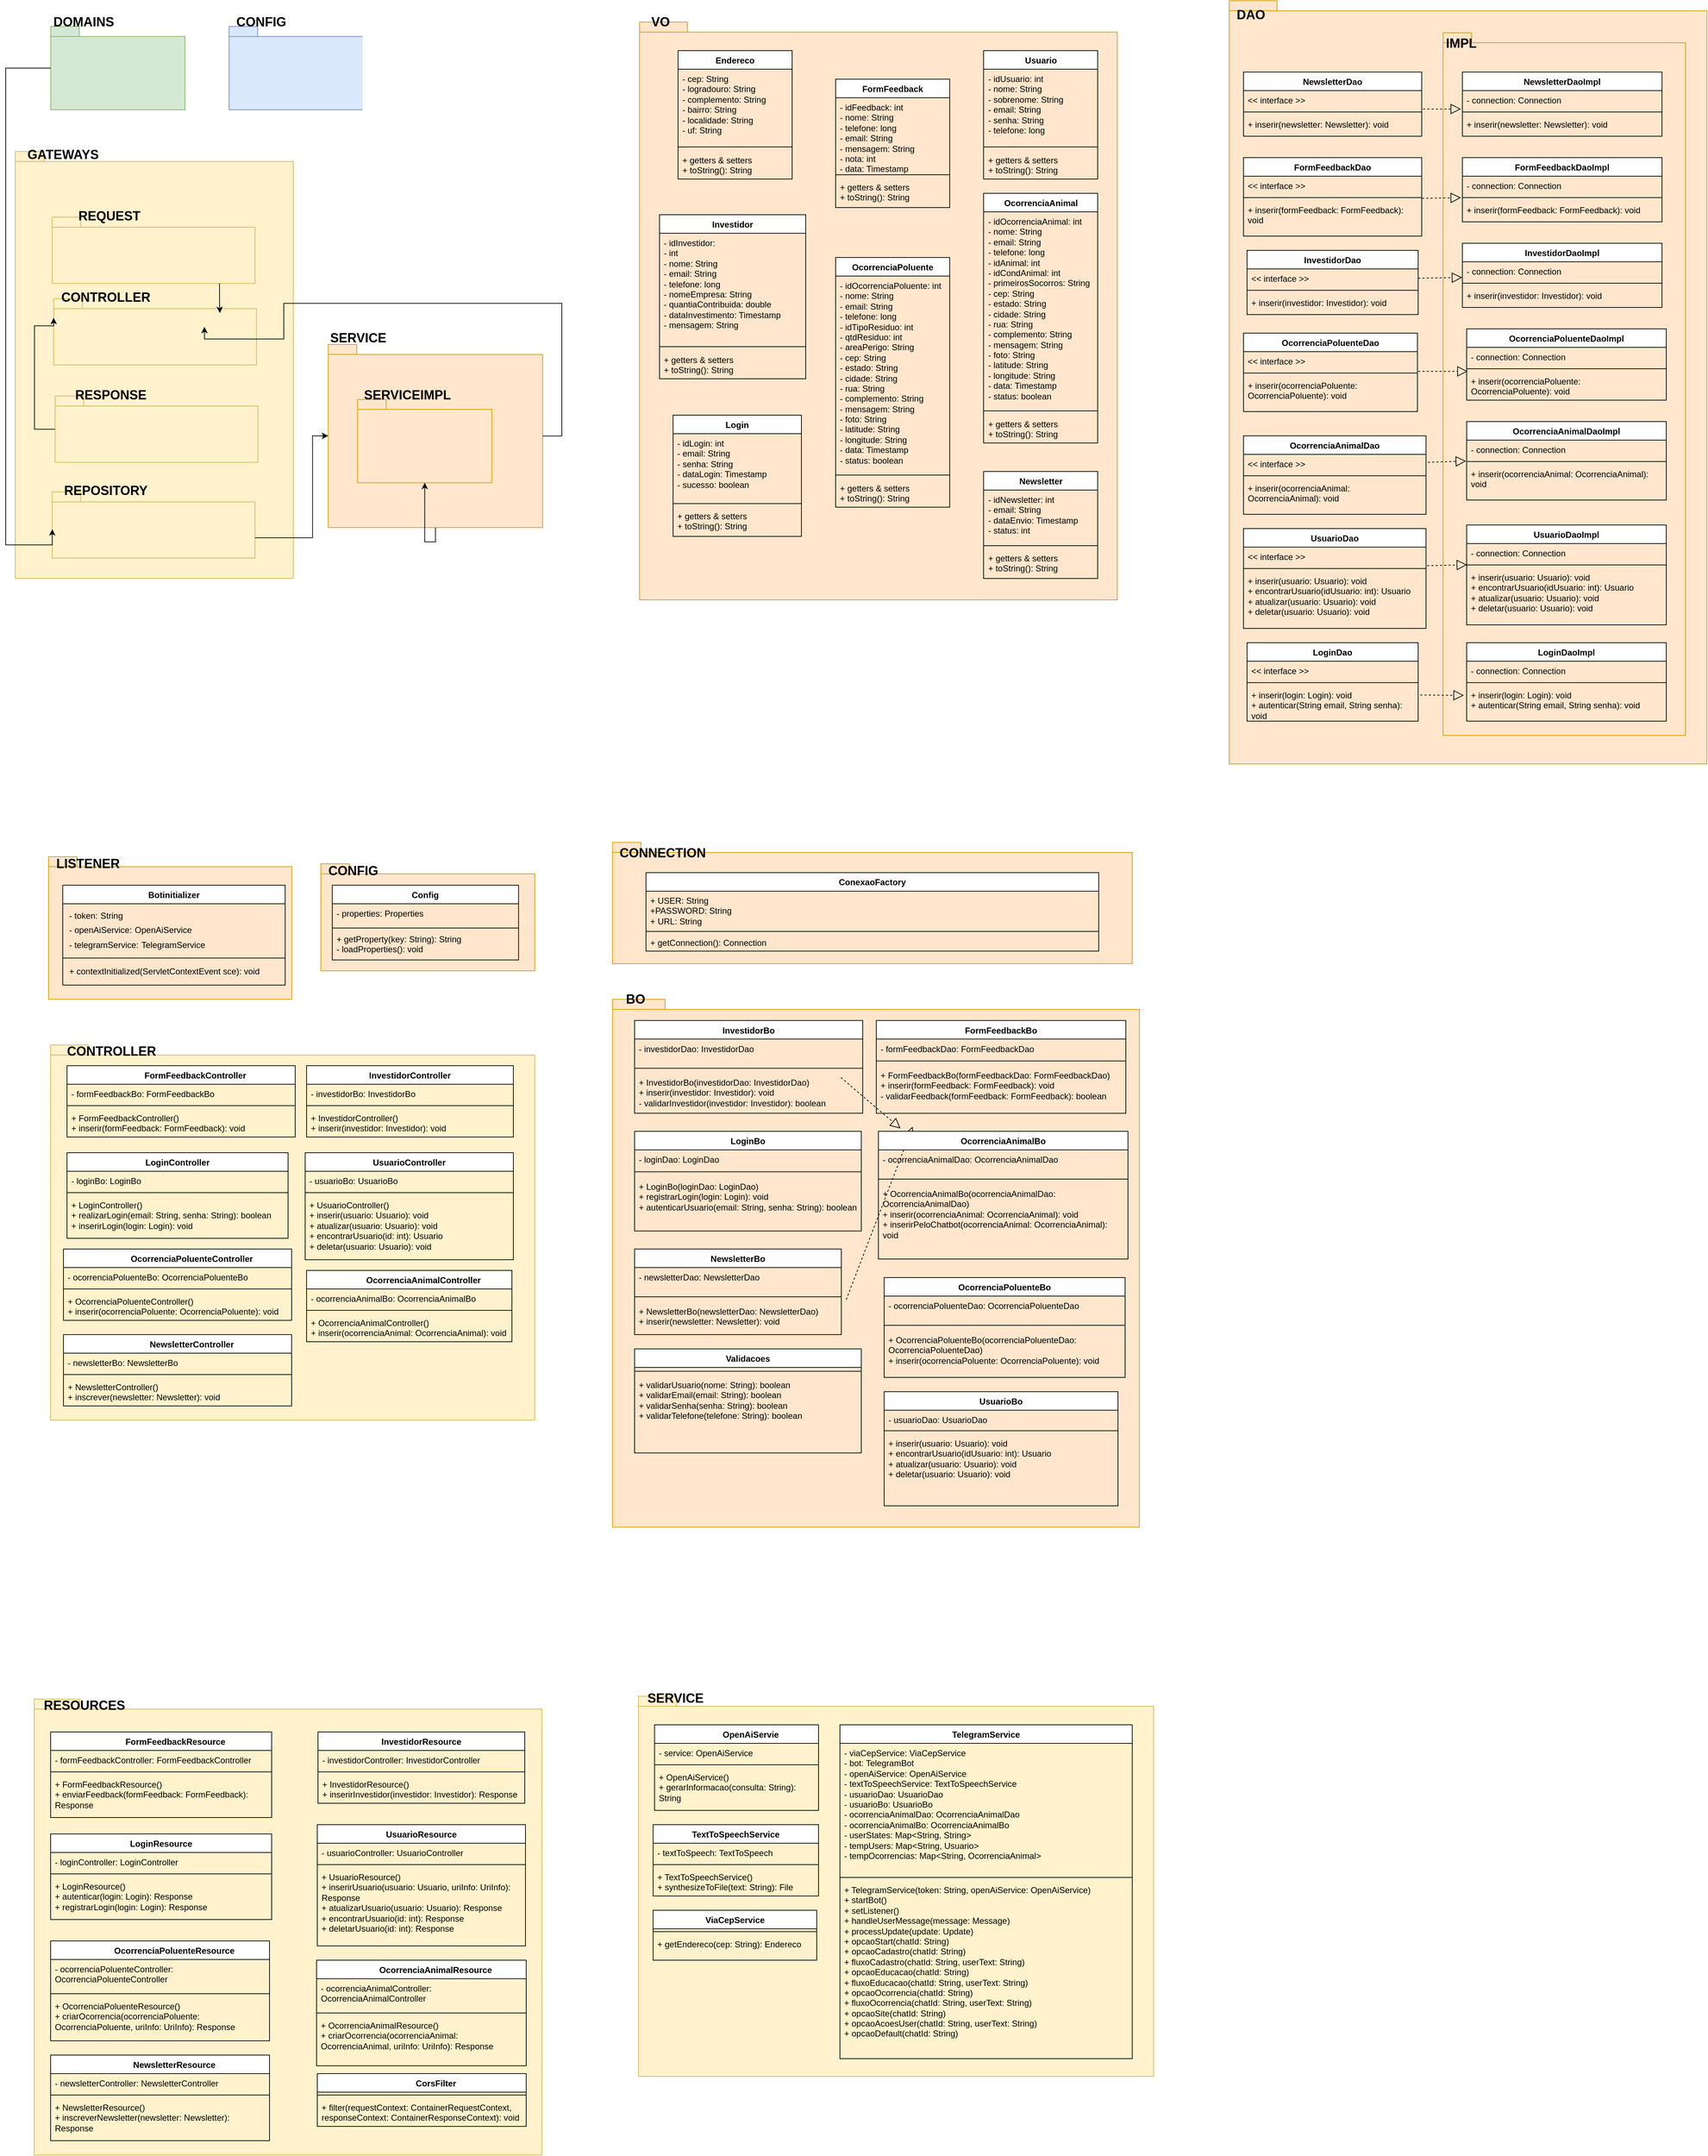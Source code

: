 <mxfile version="24.7.10">
  <diagram name="Página-1" id="FqKYfD_SOyTXHDJigz5j">
    <mxGraphModel dx="2295" dy="2100" grid="1" gridSize="10" guides="1" tooltips="1" connect="1" arrows="1" fold="1" page="1" pageScale="1" pageWidth="827" pageHeight="1169" background="#ffffff" math="0" shadow="0">
      <root>
        <mxCell id="0" />
        <mxCell id="1" parent="0" />
        <mxCell id="D51h7gy9ocJduFFVFfwa-46" value="" style="shape=folder;fontStyle=1;spacingTop=10;tabWidth=40;tabHeight=14;tabPosition=left;html=1;whiteSpace=wrap;fillColor=#ffe6cc;strokeColor=#d79b00;" parent="1" vertex="1">
          <mxGeometry x="41" y="260" width="739" height="740" as="geometry" />
        </mxCell>
        <mxCell id="D51h7gy9ocJduFFVFfwa-2" value="" style="shape=folder;fontStyle=1;spacingTop=10;tabWidth=40;tabHeight=14;tabPosition=left;html=1;whiteSpace=wrap;fillColor=#fff2cc;strokeColor=#d6b656;" parent="1" vertex="1">
          <mxGeometry x="-747" y="323.97" width="679" height="526.03" as="geometry" />
        </mxCell>
        <mxCell id="D51h7gy9ocJduFFVFfwa-3" value="&lt;blockquote style=&quot;margin: 0 0 0 40px; border: none; padding: 0px;&quot;&gt;FormFeedbackController&lt;/blockquote&gt;" style="swimlane;fontStyle=1;align=center;verticalAlign=top;childLayout=stackLayout;horizontal=1;startSize=26;horizontalStack=0;resizeParent=1;resizeParentMax=0;resizeLast=0;collapsible=1;marginBottom=0;whiteSpace=wrap;html=1;" parent="1" vertex="1">
          <mxGeometry x="-724" y="352.97" width="320" height="100" as="geometry">
            <mxRectangle x="70" y="340" width="240" height="30" as="alternateBounds" />
          </mxGeometry>
        </mxCell>
        <mxCell id="D51h7gy9ocJduFFVFfwa-4" value="- formFeedbackBo: FormFeedbackBo" style="text;strokeColor=none;fillColor=none;align=left;verticalAlign=top;spacingLeft=4;spacingRight=4;overflow=hidden;rotatable=0;points=[[0,0.5],[1,0.5]];portConstraint=eastwest;whiteSpace=wrap;html=1;" parent="D51h7gy9ocJduFFVFfwa-3" vertex="1">
          <mxGeometry y="26" width="320" height="26" as="geometry" />
        </mxCell>
        <mxCell id="D51h7gy9ocJduFFVFfwa-5" value="" style="line;strokeWidth=1;fillColor=none;align=left;verticalAlign=middle;spacingTop=-1;spacingLeft=3;spacingRight=3;rotatable=0;labelPosition=right;points=[];portConstraint=eastwest;strokeColor=inherit;" parent="D51h7gy9ocJduFFVFfwa-3" vertex="1">
          <mxGeometry y="52" width="320" height="8" as="geometry" />
        </mxCell>
        <mxCell id="D51h7gy9ocJduFFVFfwa-6" value="&lt;div&gt;&lt;div&gt;+ FormFeedbackController()&lt;br/&gt;+ inserir(formFeedback: FormFeedback): void&lt;br&gt;&lt;/div&gt;&lt;/div&gt;" style="text;strokeColor=none;fillColor=none;align=left;verticalAlign=top;spacingLeft=4;spacingRight=4;overflow=hidden;rotatable=0;points=[[0,0.5],[1,0.5]];portConstraint=eastwest;whiteSpace=wrap;html=1;" parent="D51h7gy9ocJduFFVFfwa-3" vertex="1">
          <mxGeometry y="60" width="320" height="40" as="geometry" />
        </mxCell>
        <mxCell id="D51h7gy9ocJduFFVFfwa-7" value="InvestidorController" style="swimlane;fontStyle=1;align=center;verticalAlign=top;childLayout=stackLayout;horizontal=1;startSize=26;horizontalStack=0;resizeParent=1;resizeParentMax=0;resizeLast=0;collapsible=1;marginBottom=0;whiteSpace=wrap;html=1;" parent="1" vertex="1">
          <mxGeometry x="-388" y="352.97" width="290" height="100" as="geometry" />
        </mxCell>
        <mxCell id="D51h7gy9ocJduFFVFfwa-8" value="- investidorBo: InvestidorBo" style="text;strokeColor=none;fillColor=none;align=left;verticalAlign=top;spacingLeft=4;spacingRight=4;overflow=hidden;rotatable=0;points=[[0,0.5],[1,0.5]];portConstraint=eastwest;whiteSpace=wrap;html=1;" parent="D51h7gy9ocJduFFVFfwa-7" vertex="1">
          <mxGeometry y="26" width="290" height="26" as="geometry" />
        </mxCell>
        <mxCell id="D51h7gy9ocJduFFVFfwa-9" value="" style="line;strokeWidth=1;fillColor=none;align=left;verticalAlign=middle;spacingTop=-1;spacingLeft=3;spacingRight=3;rotatable=0;labelPosition=right;points=[];portConstraint=eastwest;strokeColor=inherit;" parent="D51h7gy9ocJduFFVFfwa-7" vertex="1">
          <mxGeometry y="52" width="290" height="8" as="geometry" />
        </mxCell>
        <mxCell id="D51h7gy9ocJduFFVFfwa-10" value="&lt;div&gt;+ InvestidorController()&lt;br/&gt;+ inserir(investidor: Investidor): void&lt;br&gt;&lt;/div&gt;" style="text;strokeColor=none;fillColor=none;align=left;verticalAlign=top;spacingLeft=4;spacingRight=4;overflow=hidden;rotatable=0;points=[[0,0.5],[1,0.5]];portConstraint=eastwest;whiteSpace=wrap;html=1;" parent="D51h7gy9ocJduFFVFfwa-7" vertex="1">
          <mxGeometry y="60" width="290" height="40" as="geometry" />
        </mxCell>
        <mxCell id="D51h7gy9ocJduFFVFfwa-11" value="LoginController" style="swimlane;fontStyle=1;align=center;verticalAlign=top;childLayout=stackLayout;horizontal=1;startSize=26;horizontalStack=0;resizeParent=1;resizeParentMax=0;resizeLast=0;collapsible=1;marginBottom=0;whiteSpace=wrap;html=1;" parent="1" vertex="1">
          <mxGeometry x="-724" y="475" width="310" height="120" as="geometry" />
        </mxCell>
        <mxCell id="D51h7gy9ocJduFFVFfwa-12" value="- loginBo: LoginBo" style="text;strokeColor=none;fillColor=none;align=left;verticalAlign=top;spacingLeft=4;spacingRight=4;overflow=hidden;rotatable=0;points=[[0,0.5],[1,0.5]];portConstraint=eastwest;whiteSpace=wrap;html=1;" parent="D51h7gy9ocJduFFVFfwa-11" vertex="1">
          <mxGeometry y="26" width="310" height="26" as="geometry" />
        </mxCell>
        <mxCell id="D51h7gy9ocJduFFVFfwa-13" value="" style="line;strokeWidth=1;fillColor=none;align=left;verticalAlign=middle;spacingTop=-1;spacingLeft=3;spacingRight=3;rotatable=0;labelPosition=right;points=[];portConstraint=eastwest;strokeColor=inherit;" parent="D51h7gy9ocJduFFVFfwa-11" vertex="1">
          <mxGeometry y="52" width="310" height="8" as="geometry" />
        </mxCell>
        <mxCell id="D51h7gy9ocJduFFVFfwa-14" value="&lt;div&gt;+ LoginController()&lt;br/&gt;+ realizarLogin(email: String, senha: String): boolean&lt;br/&gt;+ inserirLogin(login: Login): void&lt;br&gt;&lt;/div&gt;" style="text;strokeColor=none;fillColor=none;align=left;verticalAlign=top;spacingLeft=4;spacingRight=4;overflow=hidden;rotatable=0;points=[[0,0.5],[1,0.5]];portConstraint=eastwest;whiteSpace=wrap;html=1;" parent="D51h7gy9ocJduFFVFfwa-11" vertex="1">
          <mxGeometry y="60" width="310" height="60" as="geometry" />
        </mxCell>
        <mxCell id="D51h7gy9ocJduFFVFfwa-15" value="UsuarioController" style="swimlane;fontStyle=1;align=center;verticalAlign=top;childLayout=stackLayout;horizontal=1;startSize=26;horizontalStack=0;resizeParent=1;resizeParentMax=0;resizeLast=0;collapsible=1;marginBottom=0;whiteSpace=wrap;html=1;" parent="1" vertex="1">
          <mxGeometry x="-390" y="475" width="292" height="150" as="geometry" />
        </mxCell>
        <mxCell id="D51h7gy9ocJduFFVFfwa-16" value="- usuarioBo: UsuarioBo" style="text;strokeColor=none;fillColor=none;align=left;verticalAlign=top;spacingLeft=4;spacingRight=4;overflow=hidden;rotatable=0;points=[[0,0.5],[1,0.5]];portConstraint=eastwest;whiteSpace=wrap;html=1;" parent="D51h7gy9ocJduFFVFfwa-15" vertex="1">
          <mxGeometry y="26" width="292" height="26" as="geometry" />
        </mxCell>
        <mxCell id="D51h7gy9ocJduFFVFfwa-17" value="" style="line;strokeWidth=1;fillColor=none;align=left;verticalAlign=middle;spacingTop=-1;spacingLeft=3;spacingRight=3;rotatable=0;labelPosition=right;points=[];portConstraint=eastwest;strokeColor=inherit;" parent="D51h7gy9ocJduFFVFfwa-15" vertex="1">
          <mxGeometry y="52" width="292" height="8" as="geometry" />
        </mxCell>
        <mxCell id="D51h7gy9ocJduFFVFfwa-18" value="&lt;div&gt;+ UsuarioController()&lt;br/&gt;+ inserir(usuario: Usuario): void&lt;br/&gt;+ atualizar(usuario: Usuario): void&lt;br/&gt;+ encontrarUsuario(id: int): Usuario&lt;br/&gt;+ deletar(usuario: Usuario): void&lt;br&gt;&lt;/div&gt;" style="text;strokeColor=none;fillColor=none;align=left;verticalAlign=top;spacingLeft=4;spacingRight=4;overflow=hidden;rotatable=0;points=[[0,0.5],[1,0.5]];portConstraint=eastwest;whiteSpace=wrap;html=1;" parent="D51h7gy9ocJduFFVFfwa-15" vertex="1">
          <mxGeometry y="60" width="292" height="90" as="geometry" />
        </mxCell>
        <mxCell id="D51h7gy9ocJduFFVFfwa-132" value="&lt;span style=&quot;font-size: 18px;&quot;&gt;&lt;b&gt;CONTROLLER&lt;/b&gt;&lt;/span&gt;" style="text;html=1;align=center;verticalAlign=middle;resizable=0;points=[];autosize=1;strokeColor=none;fillColor=none;" parent="1" vertex="1">
          <mxGeometry x="-737" y="312.97" width="150" height="40" as="geometry" />
        </mxCell>
        <mxCell id="D51h7gy9ocJduFFVFfwa-138" value="" style="endArrow=block;dashed=1;endFill=0;endSize=12;html=1;rounded=0;entryX=0.005;entryY=0.144;entryDx=0;entryDy=0;entryPerimeter=0;exitX=1.005;exitY=0.91;exitDx=0;exitDy=0;exitPerimeter=0;" parent="1" edge="1">
          <mxGeometry width="160" relative="1" as="geometry">
            <mxPoint x="361.43" y="369.66" as="sourcePoint" />
            <mxPoint x="445" y="441" as="targetPoint" />
          </mxGeometry>
        </mxCell>
        <mxCell id="yw5yI2BFK46FbXKVoYIi-1" value="" style="group" parent="1" vertex="1" connectable="0">
          <mxGeometry x="41" y="40" width="729" height="170" as="geometry" />
        </mxCell>
        <mxCell id="yw5yI2BFK46FbXKVoYIi-2" value="" style="shape=folder;fontStyle=1;spacingTop=10;tabWidth=40;tabHeight=14;tabPosition=left;html=1;whiteSpace=wrap;fillColor=#ffe6cc;strokeColor=#d79b00;" parent="yw5yI2BFK46FbXKVoYIi-1" vertex="1">
          <mxGeometry width="729" height="170" as="geometry" />
        </mxCell>
        <mxCell id="yw5yI2BFK46FbXKVoYIi-3" value="ConexaoFactory" style="swimlane;fontStyle=1;align=center;verticalAlign=top;childLayout=stackLayout;horizontal=1;startSize=26;horizontalStack=0;resizeParent=1;resizeParentMax=0;resizeLast=0;collapsible=1;marginBottom=0;whiteSpace=wrap;html=1;" parent="yw5yI2BFK46FbXKVoYIi-1" vertex="1">
          <mxGeometry x="47.021" y="42.41" width="634.935" height="110.0" as="geometry" />
        </mxCell>
        <mxCell id="yw5yI2BFK46FbXKVoYIi-4" value="+ USER: String&lt;div&gt;+PASSWORD: String&lt;/div&gt;&lt;div&gt;+ URL: String&lt;/div&gt;" style="text;strokeColor=none;fillColor=none;align=left;verticalAlign=top;spacingLeft=4;spacingRight=4;overflow=hidden;rotatable=0;points=[[0,0.5],[1,0.5]];portConstraint=eastwest;whiteSpace=wrap;html=1;" parent="yw5yI2BFK46FbXKVoYIi-3" vertex="1">
          <mxGeometry y="26" width="634.935" height="54" as="geometry" />
        </mxCell>
        <mxCell id="yw5yI2BFK46FbXKVoYIi-5" value="" style="line;strokeWidth=1;fillColor=none;align=left;verticalAlign=middle;spacingTop=-1;spacingLeft=3;spacingRight=3;rotatable=0;labelPosition=right;points=[];portConstraint=eastwest;strokeColor=inherit;" parent="yw5yI2BFK46FbXKVoYIi-3" vertex="1">
          <mxGeometry y="80" width="634.935" height="4.69" as="geometry" />
        </mxCell>
        <mxCell id="yw5yI2BFK46FbXKVoYIi-6" value="+ getConnection(): Connection" style="text;strokeColor=none;fillColor=none;align=left;verticalAlign=top;spacingLeft=4;spacingRight=4;overflow=hidden;rotatable=0;points=[[0,0.5],[1,0.5]];portConstraint=eastwest;whiteSpace=wrap;html=1;" parent="yw5yI2BFK46FbXKVoYIi-3" vertex="1">
          <mxGeometry y="84.69" width="634.935" height="25.31" as="geometry" />
        </mxCell>
        <mxCell id="yw5yI2BFK46FbXKVoYIi-10" value="&lt;b&gt;&lt;font style=&quot;font-size: 18px;&quot;&gt;CONNECTION&lt;/font&gt;&lt;/b&gt;" style="text;html=1;align=center;verticalAlign=middle;resizable=0;points=[];autosize=1;strokeColor=none;fillColor=none;" parent="yw5yI2BFK46FbXKVoYIi-1" vertex="1">
          <mxGeometry y="-4.669" width="140" height="40" as="geometry" />
        </mxCell>
        <mxCell id="yw5yI2BFK46FbXKVoYIi-22" value="" style="shape=folder;fontStyle=1;spacingTop=10;tabWidth=40;tabHeight=14;tabPosition=left;html=1;whiteSpace=wrap;fillColor=#fff2cc;strokeColor=#d6b656;" parent="1" vertex="1">
          <mxGeometry x="77.5" y="1237.04" width="722.5" height="532.96" as="geometry" />
        </mxCell>
        <mxCell id="yw5yI2BFK46FbXKVoYIi-23" value="&lt;span style=&quot;font-size: 18px;&quot;&gt;&lt;b&gt;SERVICE&lt;/b&gt;&lt;/span&gt;" style="text;html=1;align=center;verticalAlign=middle;resizable=0;points=[];autosize=1;strokeColor=none;fillColor=none;" parent="1" vertex="1">
          <mxGeometry x="79" y="1220" width="100" height="40" as="geometry" />
        </mxCell>
        <mxCell id="yw5yI2BFK46FbXKVoYIi-24" value="&lt;blockquote style=&quot;margin: 0 0 0 40px; border: none; padding: 0px;&quot;&gt;OpenAiServie&lt;/blockquote&gt;" style="swimlane;fontStyle=1;align=center;verticalAlign=top;childLayout=stackLayout;horizontal=1;startSize=26;horizontalStack=0;resizeParent=1;resizeParentMax=0;resizeLast=0;collapsible=1;marginBottom=0;whiteSpace=wrap;html=1;" parent="1" vertex="1">
          <mxGeometry x="100" y="1277.04" width="230" height="120" as="geometry">
            <mxRectangle x="70" y="340" width="240" height="30" as="alternateBounds" />
          </mxGeometry>
        </mxCell>
        <mxCell id="yw5yI2BFK46FbXKVoYIi-25" value="- service: OpenAiService" style="text;strokeColor=none;fillColor=none;align=left;verticalAlign=top;spacingLeft=4;spacingRight=4;overflow=hidden;rotatable=0;points=[[0,0.5],[1,0.5]];portConstraint=eastwest;whiteSpace=wrap;html=1;" parent="yw5yI2BFK46FbXKVoYIi-24" vertex="1">
          <mxGeometry y="26" width="230" height="26" as="geometry" />
        </mxCell>
        <mxCell id="yw5yI2BFK46FbXKVoYIi-26" value="" style="line;strokeWidth=1;fillColor=none;align=left;verticalAlign=middle;spacingTop=-1;spacingLeft=3;spacingRight=3;rotatable=0;labelPosition=right;points=[];portConstraint=eastwest;strokeColor=inherit;" parent="yw5yI2BFK46FbXKVoYIi-24" vertex="1">
          <mxGeometry y="52" width="230" height="8" as="geometry" />
        </mxCell>
        <mxCell id="yw5yI2BFK46FbXKVoYIi-27" value="&lt;div&gt;&lt;div&gt;+ OpenAiService()&lt;br/&gt;+ gerarInformacao(consulta: String): String&lt;br&gt;&lt;/div&gt;&lt;/div&gt;" style="text;strokeColor=none;fillColor=none;align=left;verticalAlign=top;spacingLeft=4;spacingRight=4;overflow=hidden;rotatable=0;points=[[0,0.5],[1,0.5]];portConstraint=eastwest;whiteSpace=wrap;html=1;" parent="yw5yI2BFK46FbXKVoYIi-24" vertex="1">
          <mxGeometry y="60" width="230" height="60" as="geometry" />
        </mxCell>
        <mxCell id="yw5yI2BFK46FbXKVoYIi-28" value="TelegramService" style="swimlane;fontStyle=1;align=center;verticalAlign=top;childLayout=stackLayout;horizontal=1;startSize=26;horizontalStack=0;resizeParent=1;resizeParentMax=0;resizeLast=0;collapsible=1;marginBottom=0;whiteSpace=wrap;html=1;" parent="1" vertex="1">
          <mxGeometry x="360" y="1277.04" width="410" height="468" as="geometry" />
        </mxCell>
        <mxCell id="yw5yI2BFK46FbXKVoYIi-29" value="- viaCepService: ViaCepService&lt;br/&gt;- bot: TelegramBot&lt;br/&gt;- openAiService: OpenAiService&lt;br/&gt;- textToSpeechService: TextToSpeechService&lt;br/&gt;- usuarioDao: UsuarioDao&lt;br/&gt;- usuarioBo: UsuarioBo&lt;br/&gt;- ocorrenciaAnimalDao: OcorrenciaAnimalDao&lt;br/&gt;- ocorrenciaAnimalBo: OcorrenciaAnimalBo&lt;br/&gt;- userStates: Map&amp;lt;String, String&amp;gt;&lt;br/&gt;- tempUsers: Map&amp;lt;String, Usuario&amp;gt;&lt;br/&gt;- tempOcorrencias: Map&amp;lt;String, OcorrenciaAnimal&amp;gt;" style="text;strokeColor=none;fillColor=none;align=left;verticalAlign=top;spacingLeft=4;spacingRight=4;overflow=hidden;rotatable=0;points=[[0,0.5],[1,0.5]];portConstraint=eastwest;whiteSpace=wrap;html=1;" parent="yw5yI2BFK46FbXKVoYIi-28" vertex="1">
          <mxGeometry y="26" width="410" height="184" as="geometry" />
        </mxCell>
        <mxCell id="yw5yI2BFK46FbXKVoYIi-30" value="" style="line;strokeWidth=1;fillColor=none;align=left;verticalAlign=middle;spacingTop=-1;spacingLeft=3;spacingRight=3;rotatable=0;labelPosition=right;points=[];portConstraint=eastwest;strokeColor=inherit;" parent="yw5yI2BFK46FbXKVoYIi-28" vertex="1">
          <mxGeometry y="210" width="410" height="8" as="geometry" />
        </mxCell>
        <mxCell id="yw5yI2BFK46FbXKVoYIi-31" value="&lt;div&gt;+ TelegramService(token: String, openAiService: OpenAiService)&lt;br/&gt;+ startBot()&lt;br/&gt;+ setListener()&lt;br/&gt;+ handleUserMessage(message: Message)&lt;br/&gt;+ processUpdate(update: Update)&lt;br/&gt;+ opcaoStart(chatId: String)&lt;br/&gt;+ opcaoCadastro(chatId: String)&lt;br/&gt;+ fluxoCadastro(chatId: String, userText: String)&lt;br/&gt;+ opcaoEducacao(chatId: String)&lt;br/&gt;+ fluxoEducacao(chatId: String, userText: String)&lt;br/&gt;+ opcaoOcorrencia(chatId: String)&lt;br/&gt;+ fluxoOcorrencia(chatId: String, userText: String)&lt;br/&gt;+ opcaoSite(chatId: String)&lt;br/&gt;+ opcaoAcoesUser(chatId: String, userText: String)&lt;br/&gt;+ opcaoDefault(chatId: String)&lt;br&gt;&lt;/div&gt;" style="text;strokeColor=none;fillColor=none;align=left;verticalAlign=top;spacingLeft=4;spacingRight=4;overflow=hidden;rotatable=0;points=[[0,0.5],[1,0.5]];portConstraint=eastwest;whiteSpace=wrap;html=1;" parent="yw5yI2BFK46FbXKVoYIi-28" vertex="1">
          <mxGeometry y="218" width="410" height="250" as="geometry" />
        </mxCell>
        <mxCell id="yw5yI2BFK46FbXKVoYIi-32" value="TextToSpeechService" style="swimlane;fontStyle=1;align=center;verticalAlign=top;childLayout=stackLayout;horizontal=1;startSize=26;horizontalStack=0;resizeParent=1;resizeParentMax=0;resizeLast=0;collapsible=1;marginBottom=0;whiteSpace=wrap;html=1;" parent="1" vertex="1">
          <mxGeometry x="98" y="1417.04" width="232" height="100" as="geometry" />
        </mxCell>
        <mxCell id="yw5yI2BFK46FbXKVoYIi-33" value="- textToSpeech: TextToSpeech" style="text;strokeColor=none;fillColor=none;align=left;verticalAlign=top;spacingLeft=4;spacingRight=4;overflow=hidden;rotatable=0;points=[[0,0.5],[1,0.5]];portConstraint=eastwest;whiteSpace=wrap;html=1;" parent="yw5yI2BFK46FbXKVoYIi-32" vertex="1">
          <mxGeometry y="26" width="232" height="26" as="geometry" />
        </mxCell>
        <mxCell id="yw5yI2BFK46FbXKVoYIi-34" value="" style="line;strokeWidth=1;fillColor=none;align=left;verticalAlign=middle;spacingTop=-1;spacingLeft=3;spacingRight=3;rotatable=0;labelPosition=right;points=[];portConstraint=eastwest;strokeColor=inherit;" parent="yw5yI2BFK46FbXKVoYIi-32" vertex="1">
          <mxGeometry y="52" width="232" height="8" as="geometry" />
        </mxCell>
        <mxCell id="yw5yI2BFK46FbXKVoYIi-35" value="&lt;div&gt;+ TextToSpeechService()&lt;br/&gt;+ synthesizeToFile(text: String): File&lt;br&gt;&lt;/div&gt;" style="text;strokeColor=none;fillColor=none;align=left;verticalAlign=top;spacingLeft=4;spacingRight=4;overflow=hidden;rotatable=0;points=[[0,0.5],[1,0.5]];portConstraint=eastwest;whiteSpace=wrap;html=1;" parent="yw5yI2BFK46FbXKVoYIi-32" vertex="1">
          <mxGeometry y="60" width="232" height="40" as="geometry" />
        </mxCell>
        <mxCell id="yw5yI2BFK46FbXKVoYIi-36" value="ViaCepService" style="swimlane;fontStyle=1;align=center;verticalAlign=top;childLayout=stackLayout;horizontal=1;startSize=26;horizontalStack=0;resizeParent=1;resizeParentMax=0;resizeLast=0;collapsible=1;marginBottom=0;whiteSpace=wrap;html=1;" parent="1" vertex="1">
          <mxGeometry x="98" y="1537.04" width="229.5" height="70" as="geometry" />
        </mxCell>
        <mxCell id="yw5yI2BFK46FbXKVoYIi-38" value="" style="line;strokeWidth=1;fillColor=none;align=left;verticalAlign=middle;spacingTop=-1;spacingLeft=3;spacingRight=3;rotatable=0;labelPosition=right;points=[];portConstraint=eastwest;strokeColor=inherit;" parent="yw5yI2BFK46FbXKVoYIi-36" vertex="1">
          <mxGeometry y="26" width="229.5" height="8" as="geometry" />
        </mxCell>
        <mxCell id="yw5yI2BFK46FbXKVoYIi-39" value="&lt;div&gt;+ getEndereco(cep: String): Endereco&lt;br&gt;&lt;/div&gt;" style="text;strokeColor=none;fillColor=none;align=left;verticalAlign=top;spacingLeft=4;spacingRight=4;overflow=hidden;rotatable=0;points=[[0,0.5],[1,0.5]];portConstraint=eastwest;whiteSpace=wrap;html=1;" parent="yw5yI2BFK46FbXKVoYIi-36" vertex="1">
          <mxGeometry y="34" width="229.5" height="36" as="geometry" />
        </mxCell>
        <mxCell id="W4wlmAtC-pga5BWO_e9O-27" value="" style="endArrow=block;dashed=1;endFill=0;endSize=12;html=1;rounded=0;entryX=0;entryY=0.5;entryDx=0;entryDy=0;exitX=1.01;exitY=0.962;exitDx=0;exitDy=0;exitPerimeter=0;" parent="1" edge="1">
          <mxGeometry width="160" relative="1" as="geometry">
            <mxPoint x="368.86" y="681.012" as="sourcePoint" />
            <mxPoint x="462" y="438.5" as="targetPoint" />
          </mxGeometry>
        </mxCell>
        <mxCell id="sG27HzsbTr3e4KvI20yx-14" value="" style="group" parent="1" vertex="1" connectable="0">
          <mxGeometry x="-710" y="60" width="301.29" height="200" as="geometry" />
        </mxCell>
        <mxCell id="sG27HzsbTr3e4KvI20yx-15" value="" style="group" parent="sG27HzsbTr3e4KvI20yx-14" vertex="1" connectable="0">
          <mxGeometry x="-40" y="-9.998" width="341.29" height="209.998" as="geometry" />
        </mxCell>
        <mxCell id="sG27HzsbTr3e4KvI20yx-13" value="" style="shape=folder;fontStyle=1;spacingTop=10;tabWidth=40;tabHeight=14;tabPosition=left;html=1;whiteSpace=wrap;fillColor=#ffe6cc;strokeColor=#d79b00;" parent="sG27HzsbTr3e4KvI20yx-15" vertex="1">
          <mxGeometry y="9.998" width="341.29" height="200" as="geometry" />
        </mxCell>
        <mxCell id="sG27HzsbTr3e4KvI20yx-1" value="Botinitializer" style="swimlane;fontStyle=1;align=center;verticalAlign=top;childLayout=stackLayout;horizontal=1;startSize=26;horizontalStack=0;resizeParent=1;resizeParentMax=0;resizeLast=0;collapsible=1;marginBottom=0;whiteSpace=wrap;html=1;" parent="sG27HzsbTr3e4KvI20yx-15" vertex="1">
          <mxGeometry x="20" y="50.028" width="311.94" height="139.998" as="geometry" />
        </mxCell>
        <mxCell id="sG27HzsbTr3e4KvI20yx-2" value="&lt;table&gt;&lt;tbody&gt;&lt;tr&gt;&lt;td&gt;- token:&lt;/td&gt;&lt;td&gt;String&lt;/td&gt;&lt;/tr&gt;&lt;/tbody&gt;&lt;/table&gt;&lt;table&gt;&lt;tbody&gt;&lt;tr&gt;&lt;td&gt;- openAiService:&lt;/td&gt;&lt;td&gt;OpenAiService&lt;/td&gt;&lt;/tr&gt;&lt;/tbody&gt;&lt;/table&gt;&lt;table&gt;&lt;tbody&gt;&lt;tr&gt;&lt;td&gt;- telegramService:&lt;/td&gt;&lt;td&gt;TelegramService&lt;/td&gt;&lt;/tr&gt;&lt;/tbody&gt;&lt;/table&gt;" style="text;strokeColor=none;fillColor=none;align=left;verticalAlign=top;spacingLeft=4;spacingRight=4;overflow=hidden;rotatable=0;points=[[0,0.5],[1,0.5]];portConstraint=eastwest;whiteSpace=wrap;html=1;" parent="sG27HzsbTr3e4KvI20yx-1" vertex="1">
          <mxGeometry y="26" width="311.94" height="74" as="geometry" />
        </mxCell>
        <mxCell id="sG27HzsbTr3e4KvI20yx-3" value="" style="line;strokeWidth=1;fillColor=none;align=left;verticalAlign=middle;spacingTop=-1;spacingLeft=3;spacingRight=3;rotatable=0;labelPosition=right;points=[];portConstraint=eastwest;strokeColor=inherit;" parent="sG27HzsbTr3e4KvI20yx-1" vertex="1">
          <mxGeometry y="100" width="311.94" height="4.138" as="geometry" />
        </mxCell>
        <mxCell id="sG27HzsbTr3e4KvI20yx-4" value="&lt;table&gt;&lt;tbody&gt;&lt;tr&gt;&lt;td&gt;+ contextInitialized(ServletContextEvent sce): void&lt;br&gt;&lt;/td&gt;&lt;/tr&gt;&lt;/tbody&gt;&lt;/table&gt;" style="text;strokeColor=none;fillColor=none;align=left;verticalAlign=top;spacingLeft=4;spacingRight=4;overflow=hidden;rotatable=0;points=[[0,0.5],[1,0.5]];portConstraint=eastwest;whiteSpace=wrap;html=1;" parent="sG27HzsbTr3e4KvI20yx-1" vertex="1">
          <mxGeometry y="104.138" width="311.94" height="35.86" as="geometry" />
        </mxCell>
        <mxCell id="sG27HzsbTr3e4KvI20yx-5" value="&lt;b&gt;&lt;font style=&quot;font-size: 18px;&quot;&gt;LISTENER&lt;/font&gt;&lt;/b&gt;" style="text;html=1;align=center;verticalAlign=middle;resizable=0;points=[];autosize=1;strokeColor=none;fillColor=none;" parent="sG27HzsbTr3e4KvI20yx-15" vertex="1">
          <mxGeometry x="2.132e-14" width="110" height="40" as="geometry" />
        </mxCell>
        <mxCell id="sG27HzsbTr3e4KvI20yx-16" value="" style="group" parent="1" vertex="1" connectable="0">
          <mxGeometry x="-368" y="60.002" width="300" height="159.998" as="geometry" />
        </mxCell>
        <mxCell id="yw5yI2BFK46FbXKVoYIi-12" value="" style="shape=folder;fontStyle=1;spacingTop=10;tabWidth=40;tabHeight=14;tabPosition=left;html=1;whiteSpace=wrap;fillColor=#ffe6cc;strokeColor=#d79b00;" parent="sG27HzsbTr3e4KvI20yx-16" vertex="1">
          <mxGeometry y="9.998" width="300" height="150" as="geometry" />
        </mxCell>
        <mxCell id="yw5yI2BFK46FbXKVoYIi-13" value="Config" style="swimlane;fontStyle=1;align=center;verticalAlign=top;childLayout=stackLayout;horizontal=1;startSize=26;horizontalStack=0;resizeParent=1;resizeParentMax=0;resizeLast=0;collapsible=1;marginBottom=0;whiteSpace=wrap;html=1;" parent="sG27HzsbTr3e4KvI20yx-16" vertex="1">
          <mxGeometry x="16" y="39.996" width="261.29" height="104.754" as="geometry" />
        </mxCell>
        <mxCell id="yw5yI2BFK46FbXKVoYIi-14" value="- properties: Properties" style="text;strokeColor=none;fillColor=none;align=left;verticalAlign=top;spacingLeft=4;spacingRight=4;overflow=hidden;rotatable=0;points=[[0,0.5],[1,0.5]];portConstraint=eastwest;whiteSpace=wrap;html=1;" parent="yw5yI2BFK46FbXKVoYIi-13" vertex="1">
          <mxGeometry y="26" width="261.29" height="31.875" as="geometry" />
        </mxCell>
        <mxCell id="yw5yI2BFK46FbXKVoYIi-15" value="" style="line;strokeWidth=1;fillColor=none;align=left;verticalAlign=middle;spacingTop=-1;spacingLeft=3;spacingRight=3;rotatable=0;labelPosition=right;points=[];portConstraint=eastwest;strokeColor=inherit;" parent="yw5yI2BFK46FbXKVoYIi-13" vertex="1">
          <mxGeometry y="57.875" width="261.29" height="4.138" as="geometry" />
        </mxCell>
        <mxCell id="yw5yI2BFK46FbXKVoYIi-16" value="+ getProperty(key: String): String&lt;div&gt;- loadProperties(): void&lt;/div&gt;" style="text;strokeColor=none;fillColor=none;align=left;verticalAlign=top;spacingLeft=4;spacingRight=4;overflow=hidden;rotatable=0;points=[[0,0.5],[1,0.5]];portConstraint=eastwest;whiteSpace=wrap;html=1;" parent="yw5yI2BFK46FbXKVoYIi-13" vertex="1">
          <mxGeometry y="62.013" width="261.29" height="42.741" as="geometry" />
        </mxCell>
        <mxCell id="yw5yI2BFK46FbXKVoYIi-20" value="&lt;b&gt;&lt;font style=&quot;font-size: 18px;&quot;&gt;CONFIG&lt;/font&gt;&lt;/b&gt;" style="text;html=1;align=center;verticalAlign=middle;resizable=0;points=[];autosize=1;strokeColor=none;fillColor=none;" parent="sG27HzsbTr3e4KvI20yx-16" vertex="1">
          <mxGeometry width="90" height="40" as="geometry" />
        </mxCell>
        <mxCell id="sG27HzsbTr3e4KvI20yx-94" value="" style="group" parent="1" vertex="1" connectable="0">
          <mxGeometry x="906" y="-1140" width="670" height="1070" as="geometry" />
        </mxCell>
        <mxCell id="sG27HzsbTr3e4KvI20yx-68" value="" style="shape=folder;fontStyle=1;spacingTop=10;tabWidth=40;tabHeight=14;tabPosition=left;html=1;whiteSpace=wrap;fillColor=#ffe6cc;strokeColor=#d79b00;" parent="sG27HzsbTr3e4KvI20yx-94" vertex="1">
          <mxGeometry width="670" height="1070" as="geometry" />
        </mxCell>
        <mxCell id="sG27HzsbTr3e4KvI20yx-70" value="" style="shape=folder;fontStyle=1;spacingTop=10;tabWidth=40;tabHeight=14;tabPosition=left;html=1;whiteSpace=wrap;fillColor=#ffe6cc;strokeColor=#d79b00;" parent="sG27HzsbTr3e4KvI20yx-94" vertex="1">
          <mxGeometry x="300" y="45" width="340" height="985" as="geometry" />
        </mxCell>
        <mxCell id="D51h7gy9ocJduFFVFfwa-81" value="LoginDao" style="swimlane;fontStyle=1;align=center;verticalAlign=top;childLayout=stackLayout;horizontal=1;startSize=26;horizontalStack=0;resizeParent=1;resizeParentMax=0;resizeLast=0;collapsible=1;marginBottom=0;whiteSpace=wrap;html=1;" parent="sG27HzsbTr3e4KvI20yx-94" vertex="1">
          <mxGeometry x="25" y="900" width="240" height="110" as="geometry" />
        </mxCell>
        <mxCell id="D51h7gy9ocJduFFVFfwa-82" value="&amp;lt;&amp;lt; interface &amp;gt;&amp;gt;" style="text;strokeColor=none;fillColor=none;align=left;verticalAlign=top;spacingLeft=4;spacingRight=4;overflow=hidden;rotatable=0;points=[[0,0.5],[1,0.5]];portConstraint=eastwest;whiteSpace=wrap;html=1;" parent="D51h7gy9ocJduFFVFfwa-81" vertex="1">
          <mxGeometry y="26" width="240" height="26" as="geometry" />
        </mxCell>
        <mxCell id="D51h7gy9ocJduFFVFfwa-83" value="" style="line;strokeWidth=1;fillColor=none;align=left;verticalAlign=middle;spacingTop=-1;spacingLeft=3;spacingRight=3;rotatable=0;labelPosition=right;points=[];portConstraint=eastwest;strokeColor=inherit;" parent="D51h7gy9ocJduFFVFfwa-81" vertex="1">
          <mxGeometry y="52" width="240" height="8" as="geometry" />
        </mxCell>
        <mxCell id="D51h7gy9ocJduFFVFfwa-84" value="+ inserir(login: Login): void&amp;nbsp;&lt;div&gt;+ autenticar(String email, String senha): void&lt;br&gt;&lt;/div&gt;" style="text;strokeColor=none;fillColor=none;align=left;verticalAlign=top;spacingLeft=4;spacingRight=4;overflow=hidden;rotatable=0;points=[[0,0.5],[1,0.5]];portConstraint=eastwest;whiteSpace=wrap;html=1;" parent="D51h7gy9ocJduFFVFfwa-81" vertex="1">
          <mxGeometry y="60" width="240" height="50" as="geometry" />
        </mxCell>
        <mxCell id="D51h7gy9ocJduFFVFfwa-85" value="InvestidorDao" style="swimlane;fontStyle=1;align=center;verticalAlign=top;childLayout=stackLayout;horizontal=1;startSize=26;horizontalStack=0;resizeParent=1;resizeParentMax=0;resizeLast=0;collapsible=1;marginBottom=0;whiteSpace=wrap;html=1;" parent="sG27HzsbTr3e4KvI20yx-94" vertex="1">
          <mxGeometry x="25" y="350" width="240" height="90" as="geometry" />
        </mxCell>
        <mxCell id="D51h7gy9ocJduFFVFfwa-86" value="&amp;lt;&amp;lt; interface &amp;gt;&amp;gt;" style="text;strokeColor=none;fillColor=none;align=left;verticalAlign=top;spacingLeft=4;spacingRight=4;overflow=hidden;rotatable=0;points=[[0,0.5],[1,0.5]];portConstraint=eastwest;whiteSpace=wrap;html=1;" parent="D51h7gy9ocJduFFVFfwa-85" vertex="1">
          <mxGeometry y="26" width="240" height="26" as="geometry" />
        </mxCell>
        <mxCell id="D51h7gy9ocJduFFVFfwa-87" value="" style="line;strokeWidth=1;fillColor=none;align=left;verticalAlign=middle;spacingTop=-1;spacingLeft=3;spacingRight=3;rotatable=0;labelPosition=right;points=[];portConstraint=eastwest;strokeColor=inherit;" parent="D51h7gy9ocJduFFVFfwa-85" vertex="1">
          <mxGeometry y="52" width="240" height="8" as="geometry" />
        </mxCell>
        <mxCell id="D51h7gy9ocJduFFVFfwa-88" value="&lt;div&gt;+ inserir(investidor: Investidor): void&lt;br&gt;&lt;/div&gt;" style="text;strokeColor=none;fillColor=none;align=left;verticalAlign=top;spacingLeft=4;spacingRight=4;overflow=hidden;rotatable=0;points=[[0,0.5],[1,0.5]];portConstraint=eastwest;whiteSpace=wrap;html=1;" parent="D51h7gy9ocJduFFVFfwa-85" vertex="1">
          <mxGeometry y="60" width="240" height="30" as="geometry" />
        </mxCell>
        <mxCell id="D51h7gy9ocJduFFVFfwa-89" value="OcorrenciaAnimalDao" style="swimlane;fontStyle=1;align=center;verticalAlign=top;childLayout=stackLayout;horizontal=1;startSize=26;horizontalStack=0;resizeParent=1;resizeParentMax=0;resizeLast=0;collapsible=1;marginBottom=0;whiteSpace=wrap;html=1;" parent="sG27HzsbTr3e4KvI20yx-94" vertex="1">
          <mxGeometry x="20" y="610" width="256" height="110" as="geometry" />
        </mxCell>
        <mxCell id="D51h7gy9ocJduFFVFfwa-90" value="&amp;lt;&amp;lt; interface &amp;gt;&amp;gt;" style="text;strokeColor=none;fillColor=none;align=left;verticalAlign=top;spacingLeft=4;spacingRight=4;overflow=hidden;rotatable=0;points=[[0,0.5],[1,0.5]];portConstraint=eastwest;whiteSpace=wrap;html=1;" parent="D51h7gy9ocJduFFVFfwa-89" vertex="1">
          <mxGeometry y="26" width="256" height="26" as="geometry" />
        </mxCell>
        <mxCell id="D51h7gy9ocJduFFVFfwa-91" value="" style="line;strokeWidth=1;fillColor=none;align=left;verticalAlign=middle;spacingTop=-1;spacingLeft=3;spacingRight=3;rotatable=0;labelPosition=right;points=[];portConstraint=eastwest;strokeColor=inherit;" parent="D51h7gy9ocJduFFVFfwa-89" vertex="1">
          <mxGeometry y="52" width="256" height="8" as="geometry" />
        </mxCell>
        <mxCell id="D51h7gy9ocJduFFVFfwa-92" value="&lt;div&gt;&lt;div&gt;+ inserir(ocorrenciaAnimal: OcorrenciaAnimal): void&lt;/div&gt;&lt;/div&gt;&lt;div&gt;&lt;br&gt;&lt;/div&gt;" style="text;strokeColor=none;fillColor=none;align=left;verticalAlign=top;spacingLeft=4;spacingRight=4;overflow=hidden;rotatable=0;points=[[0,0.5],[1,0.5]];portConstraint=eastwest;whiteSpace=wrap;html=1;" parent="D51h7gy9ocJduFFVFfwa-89" vertex="1">
          <mxGeometry y="60" width="256" height="50" as="geometry" />
        </mxCell>
        <mxCell id="D51h7gy9ocJduFFVFfwa-107" value="LoginDaoImpl" style="swimlane;fontStyle=1;align=center;verticalAlign=top;childLayout=stackLayout;horizontal=1;startSize=26;horizontalStack=0;resizeParent=1;resizeParentMax=0;resizeLast=0;collapsible=1;marginBottom=0;whiteSpace=wrap;html=1;" parent="sG27HzsbTr3e4KvI20yx-94" vertex="1">
          <mxGeometry x="333" y="900" width="280" height="110" as="geometry" />
        </mxCell>
        <mxCell id="D51h7gy9ocJduFFVFfwa-108" value="- connection: Connection" style="text;strokeColor=none;fillColor=none;align=left;verticalAlign=top;spacingLeft=4;spacingRight=4;overflow=hidden;rotatable=0;points=[[0,0.5],[1,0.5]];portConstraint=eastwest;whiteSpace=wrap;html=1;" parent="D51h7gy9ocJduFFVFfwa-107" vertex="1">
          <mxGeometry y="26" width="280" height="26" as="geometry" />
        </mxCell>
        <mxCell id="D51h7gy9ocJduFFVFfwa-109" value="" style="line;strokeWidth=1;fillColor=none;align=left;verticalAlign=middle;spacingTop=-1;spacingLeft=3;spacingRight=3;rotatable=0;labelPosition=right;points=[];portConstraint=eastwest;strokeColor=inherit;" parent="D51h7gy9ocJduFFVFfwa-107" vertex="1">
          <mxGeometry y="52" width="280" height="8" as="geometry" />
        </mxCell>
        <mxCell id="D51h7gy9ocJduFFVFfwa-110" value="+ inserir(login: Login): void&amp;nbsp;&lt;div&gt;+ autenticar(String email, String senha): void&lt;/div&gt;" style="text;strokeColor=none;fillColor=none;align=left;verticalAlign=top;spacingLeft=4;spacingRight=4;overflow=hidden;rotatable=0;points=[[0,0.5],[1,0.5]];portConstraint=eastwest;whiteSpace=wrap;html=1;" parent="D51h7gy9ocJduFFVFfwa-107" vertex="1">
          <mxGeometry y="60" width="280" height="50" as="geometry" />
        </mxCell>
        <mxCell id="D51h7gy9ocJduFFVFfwa-115" value="OcorrenciaAnimalDaoImpl" style="swimlane;fontStyle=1;align=center;verticalAlign=top;childLayout=stackLayout;horizontal=1;startSize=26;horizontalStack=0;resizeParent=1;resizeParentMax=0;resizeLast=0;collapsible=1;marginBottom=0;whiteSpace=wrap;html=1;" parent="sG27HzsbTr3e4KvI20yx-94" vertex="1">
          <mxGeometry x="333" y="590" width="280" height="110" as="geometry" />
        </mxCell>
        <mxCell id="D51h7gy9ocJduFFVFfwa-116" value="- connection: Connection" style="text;strokeColor=none;fillColor=none;align=left;verticalAlign=top;spacingLeft=4;spacingRight=4;overflow=hidden;rotatable=0;points=[[0,0.5],[1,0.5]];portConstraint=eastwest;whiteSpace=wrap;html=1;" parent="D51h7gy9ocJduFFVFfwa-115" vertex="1">
          <mxGeometry y="26" width="280" height="26" as="geometry" />
        </mxCell>
        <mxCell id="D51h7gy9ocJduFFVFfwa-117" value="" style="line;strokeWidth=1;fillColor=none;align=left;verticalAlign=middle;spacingTop=-1;spacingLeft=3;spacingRight=3;rotatable=0;labelPosition=right;points=[];portConstraint=eastwest;strokeColor=inherit;" parent="D51h7gy9ocJduFFVFfwa-115" vertex="1">
          <mxGeometry y="52" width="280" height="8" as="geometry" />
        </mxCell>
        <mxCell id="D51h7gy9ocJduFFVFfwa-118" value="&lt;div&gt;+ inserir(ocorrenciaAnimal: OcorrenciaAnimal): void&lt;/div&gt;&lt;div&gt;&lt;br&gt;&lt;/div&gt;" style="text;strokeColor=none;fillColor=none;align=left;verticalAlign=top;spacingLeft=4;spacingRight=4;overflow=hidden;rotatable=0;points=[[0,0.5],[1,0.5]];portConstraint=eastwest;whiteSpace=wrap;html=1;" parent="D51h7gy9ocJduFFVFfwa-115" vertex="1">
          <mxGeometry y="60" width="280" height="50" as="geometry" />
        </mxCell>
        <mxCell id="D51h7gy9ocJduFFVFfwa-134" value="" style="endArrow=block;dashed=1;endFill=0;endSize=12;html=1;rounded=0;entryX=-0.014;entryY=0.277;entryDx=0;entryDy=0;entryPerimeter=0;exitX=1.012;exitY=0.266;exitDx=0;exitDy=0;exitPerimeter=0;" parent="sG27HzsbTr3e4KvI20yx-94" source="D51h7gy9ocJduFFVFfwa-84" target="D51h7gy9ocJduFFVFfwa-110" edge="1">
          <mxGeometry width="160" relative="1" as="geometry">
            <mxPoint x="-600" y="1100" as="sourcePoint" />
            <mxPoint x="-290" y="1300" as="targetPoint" />
          </mxGeometry>
        </mxCell>
        <mxCell id="D51h7gy9ocJduFFVFfwa-136" value="" style="endArrow=block;dashed=1;endFill=0;endSize=12;html=1;rounded=0;entryX=-0.003;entryY=1.132;entryDx=0;entryDy=0;entryPerimeter=0;exitX=1.009;exitY=0.236;exitDx=0;exitDy=0;exitPerimeter=0;" parent="sG27HzsbTr3e4KvI20yx-94" target="D51h7gy9ocJduFFVFfwa-116" edge="1">
          <mxGeometry width="160" relative="1" as="geometry">
            <mxPoint x="278.574" y="647.08" as="sourcePoint" />
            <mxPoint x="-460" y="1330" as="targetPoint" />
          </mxGeometry>
        </mxCell>
        <mxCell id="W4wlmAtC-pga5BWO_e9O-10" value="UsuarioDao" style="swimlane;fontStyle=1;align=center;verticalAlign=top;childLayout=stackLayout;horizontal=1;startSize=26;horizontalStack=0;resizeParent=1;resizeParentMax=0;resizeLast=0;collapsible=1;marginBottom=0;whiteSpace=wrap;html=1;" parent="sG27HzsbTr3e4KvI20yx-94" vertex="1">
          <mxGeometry x="20" y="740" width="256" height="140" as="geometry" />
        </mxCell>
        <mxCell id="W4wlmAtC-pga5BWO_e9O-11" value="&amp;lt;&amp;lt; interface &amp;gt;&amp;gt;" style="text;strokeColor=none;fillColor=none;align=left;verticalAlign=top;spacingLeft=4;spacingRight=4;overflow=hidden;rotatable=0;points=[[0,0.5],[1,0.5]];portConstraint=eastwest;whiteSpace=wrap;html=1;" parent="W4wlmAtC-pga5BWO_e9O-10" vertex="1">
          <mxGeometry y="26" width="256" height="26" as="geometry" />
        </mxCell>
        <mxCell id="W4wlmAtC-pga5BWO_e9O-12" value="" style="line;strokeWidth=1;fillColor=none;align=left;verticalAlign=middle;spacingTop=-1;spacingLeft=3;spacingRight=3;rotatable=0;labelPosition=right;points=[];portConstraint=eastwest;strokeColor=inherit;" parent="W4wlmAtC-pga5BWO_e9O-10" vertex="1">
          <mxGeometry y="52" width="256" height="8" as="geometry" />
        </mxCell>
        <mxCell id="W4wlmAtC-pga5BWO_e9O-13" value="&lt;div&gt;&lt;div&gt;+ inserir(usuario: Usuario): void&lt;/div&gt;&lt;div&gt;+ encontrarUsuario(idUsuario: int): Usuario&lt;/div&gt;&lt;div&gt;+ atualizar(usuario: Usuario): void&lt;/div&gt;&lt;div&gt;+ deletar(usuario: Usuario): void&lt;/div&gt;&lt;/div&gt;&lt;div&gt;&lt;br&gt;&lt;/div&gt;" style="text;strokeColor=none;fillColor=none;align=left;verticalAlign=top;spacingLeft=4;spacingRight=4;overflow=hidden;rotatable=0;points=[[0,0.5],[1,0.5]];portConstraint=eastwest;whiteSpace=wrap;html=1;" parent="W4wlmAtC-pga5BWO_e9O-10" vertex="1">
          <mxGeometry y="60" width="256" height="80" as="geometry" />
        </mxCell>
        <mxCell id="W4wlmAtC-pga5BWO_e9O-14" value="UsuarioDaoImpl" style="swimlane;fontStyle=1;align=center;verticalAlign=top;childLayout=stackLayout;horizontal=1;startSize=26;horizontalStack=0;resizeParent=1;resizeParentMax=0;resizeLast=0;collapsible=1;marginBottom=0;whiteSpace=wrap;html=1;" parent="sG27HzsbTr3e4KvI20yx-94" vertex="1">
          <mxGeometry x="333" y="735" width="280" height="140" as="geometry" />
        </mxCell>
        <mxCell id="W4wlmAtC-pga5BWO_e9O-15" value="- connection: Connection" style="text;strokeColor=none;fillColor=none;align=left;verticalAlign=top;spacingLeft=4;spacingRight=4;overflow=hidden;rotatable=0;points=[[0,0.5],[1,0.5]];portConstraint=eastwest;whiteSpace=wrap;html=1;" parent="W4wlmAtC-pga5BWO_e9O-14" vertex="1">
          <mxGeometry y="26" width="280" height="26" as="geometry" />
        </mxCell>
        <mxCell id="W4wlmAtC-pga5BWO_e9O-16" value="" style="line;strokeWidth=1;fillColor=none;align=left;verticalAlign=middle;spacingTop=-1;spacingLeft=3;spacingRight=3;rotatable=0;labelPosition=right;points=[];portConstraint=eastwest;strokeColor=inherit;" parent="W4wlmAtC-pga5BWO_e9O-14" vertex="1">
          <mxGeometry y="52" width="280" height="8" as="geometry" />
        </mxCell>
        <mxCell id="W4wlmAtC-pga5BWO_e9O-17" value="&lt;div&gt;+ inserir(usuario: Usuario): void&lt;/div&gt;&lt;div&gt;+ encontrarUsuario(idUsuario: int): Usuario&lt;/div&gt;&lt;div&gt;+ atualizar(usuario: Usuario): void&lt;/div&gt;&lt;div&gt;+ deletar(usuario: Usuario): void&lt;/div&gt;&lt;div&gt;&lt;br&gt;&lt;/div&gt;" style="text;strokeColor=none;fillColor=none;align=left;verticalAlign=top;spacingLeft=4;spacingRight=4;overflow=hidden;rotatable=0;points=[[0,0.5],[1,0.5]];portConstraint=eastwest;whiteSpace=wrap;html=1;" parent="W4wlmAtC-pga5BWO_e9O-14" vertex="1">
          <mxGeometry y="60" width="280" height="80" as="geometry" />
        </mxCell>
        <mxCell id="W4wlmAtC-pga5BWO_e9O-18" value="" style="endArrow=block;dashed=1;endFill=0;endSize=12;html=1;rounded=0;entryX=0.002;entryY=1.142;entryDx=0;entryDy=0;exitX=1.006;exitY=1.005;exitDx=0;exitDy=0;exitPerimeter=0;entryPerimeter=0;" parent="sG27HzsbTr3e4KvI20yx-94" source="W4wlmAtC-pga5BWO_e9O-11" target="W4wlmAtC-pga5BWO_e9O-15" edge="1">
          <mxGeometry width="160" relative="1" as="geometry">
            <mxPoint x="-549" y="1390" as="sourcePoint" />
            <mxPoint x="-453" y="1390" as="targetPoint" />
          </mxGeometry>
        </mxCell>
        <mxCell id="sG27HzsbTr3e4KvI20yx-60" value="OcorrenciaPoluenteDaoImpl" style="swimlane;fontStyle=1;align=center;verticalAlign=top;childLayout=stackLayout;horizontal=1;startSize=26;horizontalStack=0;resizeParent=1;resizeParentMax=0;resizeLast=0;collapsible=1;marginBottom=0;whiteSpace=wrap;html=1;" parent="sG27HzsbTr3e4KvI20yx-94" vertex="1">
          <mxGeometry x="333" y="460" width="280" height="100" as="geometry" />
        </mxCell>
        <mxCell id="sG27HzsbTr3e4KvI20yx-61" value="- connection: Connection" style="text;strokeColor=none;fillColor=none;align=left;verticalAlign=top;spacingLeft=4;spacingRight=4;overflow=hidden;rotatable=0;points=[[0,0.5],[1,0.5]];portConstraint=eastwest;whiteSpace=wrap;html=1;" parent="sG27HzsbTr3e4KvI20yx-60" vertex="1">
          <mxGeometry y="26" width="280" height="26" as="geometry" />
        </mxCell>
        <mxCell id="sG27HzsbTr3e4KvI20yx-62" value="" style="line;strokeWidth=1;fillColor=none;align=left;verticalAlign=middle;spacingTop=-1;spacingLeft=3;spacingRight=3;rotatable=0;labelPosition=right;points=[];portConstraint=eastwest;strokeColor=inherit;" parent="sG27HzsbTr3e4KvI20yx-60" vertex="1">
          <mxGeometry y="52" width="280" height="8" as="geometry" />
        </mxCell>
        <mxCell id="sG27HzsbTr3e4KvI20yx-63" value="&lt;div&gt;+ inserir(ocorrenciaPoluente: OcorrenciaPoluente): void&lt;/div&gt;&lt;div&gt;&lt;br&gt;&lt;/div&gt;" style="text;strokeColor=none;fillColor=none;align=left;verticalAlign=top;spacingLeft=4;spacingRight=4;overflow=hidden;rotatable=0;points=[[0,0.5],[1,0.5]];portConstraint=eastwest;whiteSpace=wrap;html=1;" parent="sG27HzsbTr3e4KvI20yx-60" vertex="1">
          <mxGeometry y="60" width="280" height="40" as="geometry" />
        </mxCell>
        <mxCell id="sG27HzsbTr3e4KvI20yx-64" value="OcorrenciaPoluenteDao" style="swimlane;fontStyle=1;align=center;verticalAlign=top;childLayout=stackLayout;horizontal=1;startSize=26;horizontalStack=0;resizeParent=1;resizeParentMax=0;resizeLast=0;collapsible=1;marginBottom=0;whiteSpace=wrap;html=1;" parent="sG27HzsbTr3e4KvI20yx-94" vertex="1">
          <mxGeometry x="20" y="466" width="244" height="110" as="geometry" />
        </mxCell>
        <mxCell id="sG27HzsbTr3e4KvI20yx-65" value="&amp;lt;&amp;lt; interface &amp;gt;&amp;gt;" style="text;strokeColor=none;fillColor=none;align=left;verticalAlign=top;spacingLeft=4;spacingRight=4;overflow=hidden;rotatable=0;points=[[0,0.5],[1,0.5]];portConstraint=eastwest;whiteSpace=wrap;html=1;" parent="sG27HzsbTr3e4KvI20yx-64" vertex="1">
          <mxGeometry y="26" width="244" height="26" as="geometry" />
        </mxCell>
        <mxCell id="sG27HzsbTr3e4KvI20yx-66" value="" style="line;strokeWidth=1;fillColor=none;align=left;verticalAlign=middle;spacingTop=-1;spacingLeft=3;spacingRight=3;rotatable=0;labelPosition=right;points=[];portConstraint=eastwest;strokeColor=inherit;" parent="sG27HzsbTr3e4KvI20yx-64" vertex="1">
          <mxGeometry y="52" width="244" height="8" as="geometry" />
        </mxCell>
        <mxCell id="sG27HzsbTr3e4KvI20yx-67" value="&lt;div&gt;&lt;div&gt;+ inserir(ocorrenciaPoluente: OcorrenciaPoluente): void&lt;/div&gt;&lt;/div&gt;&lt;div&gt;&lt;br&gt;&lt;/div&gt;" style="text;strokeColor=none;fillColor=none;align=left;verticalAlign=top;spacingLeft=4;spacingRight=4;overflow=hidden;rotatable=0;points=[[0,0.5],[1,0.5]];portConstraint=eastwest;whiteSpace=wrap;html=1;" parent="sG27HzsbTr3e4KvI20yx-64" vertex="1">
          <mxGeometry y="60" width="244" height="50" as="geometry" />
        </mxCell>
        <mxCell id="sG27HzsbTr3e4KvI20yx-69" value="&lt;b&gt;&lt;font style=&quot;font-size: 18px;&quot;&gt;DAO&lt;/font&gt;&lt;/b&gt;" style="text;html=1;align=center;verticalAlign=middle;resizable=0;points=[];autosize=1;strokeColor=none;fillColor=none;" parent="sG27HzsbTr3e4KvI20yx-94" vertex="1">
          <mxGeometry width="60" height="40" as="geometry" />
        </mxCell>
        <mxCell id="sG27HzsbTr3e4KvI20yx-71" value="&lt;b&gt;&lt;font style=&quot;font-size: 18px;&quot;&gt;IMPL&lt;/font&gt;&lt;/b&gt;" style="text;html=1;align=center;verticalAlign=middle;resizable=0;points=[];autosize=1;strokeColor=none;fillColor=none;" parent="sG27HzsbTr3e4KvI20yx-94" vertex="1">
          <mxGeometry x="290" y="40" width="70" height="40" as="geometry" />
        </mxCell>
        <mxCell id="sG27HzsbTr3e4KvI20yx-72" value="NewsletterDao" style="swimlane;fontStyle=1;align=center;verticalAlign=top;childLayout=stackLayout;horizontal=1;startSize=26;horizontalStack=0;resizeParent=1;resizeParentMax=0;resizeLast=0;collapsible=1;marginBottom=0;whiteSpace=wrap;html=1;" parent="sG27HzsbTr3e4KvI20yx-94" vertex="1">
          <mxGeometry x="20" y="100" width="250" height="90" as="geometry" />
        </mxCell>
        <mxCell id="sG27HzsbTr3e4KvI20yx-73" value="&amp;lt;&amp;lt; interface &amp;gt;&amp;gt;" style="text;strokeColor=none;fillColor=none;align=left;verticalAlign=top;spacingLeft=4;spacingRight=4;overflow=hidden;rotatable=0;points=[[0,0.5],[1,0.5]];portConstraint=eastwest;whiteSpace=wrap;html=1;" parent="sG27HzsbTr3e4KvI20yx-72" vertex="1">
          <mxGeometry y="26" width="250" height="26" as="geometry" />
        </mxCell>
        <mxCell id="sG27HzsbTr3e4KvI20yx-74" value="" style="line;strokeWidth=1;fillColor=none;align=left;verticalAlign=middle;spacingTop=-1;spacingLeft=3;spacingRight=3;rotatable=0;labelPosition=right;points=[];portConstraint=eastwest;strokeColor=inherit;" parent="sG27HzsbTr3e4KvI20yx-72" vertex="1">
          <mxGeometry y="52" width="250" height="8" as="geometry" />
        </mxCell>
        <mxCell id="sG27HzsbTr3e4KvI20yx-75" value="&lt;div&gt;+ inserir(newsletter: Newsletter): void&lt;br&gt;&lt;/div&gt;" style="text;strokeColor=none;fillColor=none;align=left;verticalAlign=top;spacingLeft=4;spacingRight=4;overflow=hidden;rotatable=0;points=[[0,0.5],[1,0.5]];portConstraint=eastwest;whiteSpace=wrap;html=1;" parent="sG27HzsbTr3e4KvI20yx-72" vertex="1">
          <mxGeometry y="60" width="250" height="30" as="geometry" />
        </mxCell>
        <mxCell id="sG27HzsbTr3e4KvI20yx-76" value="NewsletterDaoImpl" style="swimlane;fontStyle=1;align=center;verticalAlign=top;childLayout=stackLayout;horizontal=1;startSize=26;horizontalStack=0;resizeParent=1;resizeParentMax=0;resizeLast=0;collapsible=1;marginBottom=0;whiteSpace=wrap;html=1;" parent="sG27HzsbTr3e4KvI20yx-94" vertex="1">
          <mxGeometry x="327" y="100" width="280" height="90" as="geometry" />
        </mxCell>
        <mxCell id="sG27HzsbTr3e4KvI20yx-77" value="- connection: Connection" style="text;strokeColor=none;fillColor=none;align=left;verticalAlign=top;spacingLeft=4;spacingRight=4;overflow=hidden;rotatable=0;points=[[0,0.5],[1,0.5]];portConstraint=eastwest;whiteSpace=wrap;html=1;" parent="sG27HzsbTr3e4KvI20yx-76" vertex="1">
          <mxGeometry y="26" width="280" height="26" as="geometry" />
        </mxCell>
        <mxCell id="sG27HzsbTr3e4KvI20yx-78" value="" style="line;strokeWidth=1;fillColor=none;align=left;verticalAlign=middle;spacingTop=-1;spacingLeft=3;spacingRight=3;rotatable=0;labelPosition=right;points=[];portConstraint=eastwest;strokeColor=inherit;" parent="sG27HzsbTr3e4KvI20yx-76" vertex="1">
          <mxGeometry y="52" width="280" height="8" as="geometry" />
        </mxCell>
        <mxCell id="sG27HzsbTr3e4KvI20yx-79" value="+ inserir(newsletter: Newsletter): void" style="text;strokeColor=none;fillColor=none;align=left;verticalAlign=top;spacingLeft=4;spacingRight=4;overflow=hidden;rotatable=0;points=[[0,0.5],[1,0.5]];portConstraint=eastwest;whiteSpace=wrap;html=1;" parent="sG27HzsbTr3e4KvI20yx-76" vertex="1">
          <mxGeometry y="60" width="280" height="30" as="geometry" />
        </mxCell>
        <mxCell id="sG27HzsbTr3e4KvI20yx-80" value="FormFeedbackDao" style="swimlane;fontStyle=1;align=center;verticalAlign=top;childLayout=stackLayout;horizontal=1;startSize=26;horizontalStack=0;resizeParent=1;resizeParentMax=0;resizeLast=0;collapsible=1;marginBottom=0;whiteSpace=wrap;html=1;" parent="sG27HzsbTr3e4KvI20yx-94" vertex="1">
          <mxGeometry x="20" y="220" width="250" height="110" as="geometry" />
        </mxCell>
        <mxCell id="sG27HzsbTr3e4KvI20yx-81" value="&amp;lt;&amp;lt; interface &amp;gt;&amp;gt;" style="text;strokeColor=none;fillColor=none;align=left;verticalAlign=top;spacingLeft=4;spacingRight=4;overflow=hidden;rotatable=0;points=[[0,0.5],[1,0.5]];portConstraint=eastwest;whiteSpace=wrap;html=1;" parent="sG27HzsbTr3e4KvI20yx-80" vertex="1">
          <mxGeometry y="26" width="250" height="26" as="geometry" />
        </mxCell>
        <mxCell id="sG27HzsbTr3e4KvI20yx-82" value="" style="line;strokeWidth=1;fillColor=none;align=left;verticalAlign=middle;spacingTop=-1;spacingLeft=3;spacingRight=3;rotatable=0;labelPosition=right;points=[];portConstraint=eastwest;strokeColor=inherit;" parent="sG27HzsbTr3e4KvI20yx-80" vertex="1">
          <mxGeometry y="52" width="250" height="8" as="geometry" />
        </mxCell>
        <mxCell id="sG27HzsbTr3e4KvI20yx-83" value="&lt;div&gt;+ inserir(formFeedback: FormFeedback): void&lt;br&gt;&lt;/div&gt;" style="text;strokeColor=none;fillColor=none;align=left;verticalAlign=top;spacingLeft=4;spacingRight=4;overflow=hidden;rotatable=0;points=[[0,0.5],[1,0.5]];portConstraint=eastwest;whiteSpace=wrap;html=1;" parent="sG27HzsbTr3e4KvI20yx-80" vertex="1">
          <mxGeometry y="60" width="250" height="50" as="geometry" />
        </mxCell>
        <mxCell id="sG27HzsbTr3e4KvI20yx-84" value="FormFeedbackDaoImpl" style="swimlane;fontStyle=1;align=center;verticalAlign=top;childLayout=stackLayout;horizontal=1;startSize=26;horizontalStack=0;resizeParent=1;resizeParentMax=0;resizeLast=0;collapsible=1;marginBottom=0;whiteSpace=wrap;html=1;" parent="sG27HzsbTr3e4KvI20yx-94" vertex="1">
          <mxGeometry x="327" y="220" width="280" height="90" as="geometry" />
        </mxCell>
        <mxCell id="sG27HzsbTr3e4KvI20yx-85" value="- connection: Connection" style="text;strokeColor=none;fillColor=none;align=left;verticalAlign=top;spacingLeft=4;spacingRight=4;overflow=hidden;rotatable=0;points=[[0,0.5],[1,0.5]];portConstraint=eastwest;whiteSpace=wrap;html=1;" parent="sG27HzsbTr3e4KvI20yx-84" vertex="1">
          <mxGeometry y="26" width="280" height="26" as="geometry" />
        </mxCell>
        <mxCell id="sG27HzsbTr3e4KvI20yx-86" value="" style="line;strokeWidth=1;fillColor=none;align=left;verticalAlign=middle;spacingTop=-1;spacingLeft=3;spacingRight=3;rotatable=0;labelPosition=right;points=[];portConstraint=eastwest;strokeColor=inherit;" parent="sG27HzsbTr3e4KvI20yx-84" vertex="1">
          <mxGeometry y="52" width="280" height="8" as="geometry" />
        </mxCell>
        <mxCell id="sG27HzsbTr3e4KvI20yx-87" value="+ inserir(formFeedback: FormFeedback): void" style="text;strokeColor=none;fillColor=none;align=left;verticalAlign=top;spacingLeft=4;spacingRight=4;overflow=hidden;rotatable=0;points=[[0,0.5],[1,0.5]];portConstraint=eastwest;whiteSpace=wrap;html=1;" parent="sG27HzsbTr3e4KvI20yx-84" vertex="1">
          <mxGeometry y="60" width="280" height="30" as="geometry" />
        </mxCell>
        <mxCell id="D51h7gy9ocJduFFVFfwa-111" value="InvestidorDaoImpl" style="swimlane;fontStyle=1;align=center;verticalAlign=top;childLayout=stackLayout;horizontal=1;startSize=26;horizontalStack=0;resizeParent=1;resizeParentMax=0;resizeLast=0;collapsible=1;marginBottom=0;whiteSpace=wrap;html=1;" parent="sG27HzsbTr3e4KvI20yx-94" vertex="1">
          <mxGeometry x="327" y="340" width="280" height="90" as="geometry" />
        </mxCell>
        <mxCell id="D51h7gy9ocJduFFVFfwa-112" value="- connection: Connection" style="text;strokeColor=none;fillColor=none;align=left;verticalAlign=top;spacingLeft=4;spacingRight=4;overflow=hidden;rotatable=0;points=[[0,0.5],[1,0.5]];portConstraint=eastwest;whiteSpace=wrap;html=1;" parent="D51h7gy9ocJduFFVFfwa-111" vertex="1">
          <mxGeometry y="26" width="280" height="26" as="geometry" />
        </mxCell>
        <mxCell id="D51h7gy9ocJduFFVFfwa-113" value="" style="line;strokeWidth=1;fillColor=none;align=left;verticalAlign=middle;spacingTop=-1;spacingLeft=3;spacingRight=3;rotatable=0;labelPosition=right;points=[];portConstraint=eastwest;strokeColor=inherit;" parent="D51h7gy9ocJduFFVFfwa-111" vertex="1">
          <mxGeometry y="52" width="280" height="8" as="geometry" />
        </mxCell>
        <mxCell id="D51h7gy9ocJduFFVFfwa-114" value="+ inserir(investidor: Investidor): void" style="text;strokeColor=none;fillColor=none;align=left;verticalAlign=top;spacingLeft=4;spacingRight=4;overflow=hidden;rotatable=0;points=[[0,0.5],[1,0.5]];portConstraint=eastwest;whiteSpace=wrap;html=1;" parent="D51h7gy9ocJduFFVFfwa-111" vertex="1">
          <mxGeometry y="60" width="280" height="30" as="geometry" />
        </mxCell>
        <mxCell id="D51h7gy9ocJduFFVFfwa-135" value="" style="endArrow=block;dashed=1;endFill=0;endSize=12;html=1;rounded=0;exitX=1;exitY=0.5;exitDx=0;exitDy=0;entryX=-0.001;entryY=0.848;entryDx=0;entryDy=0;entryPerimeter=0;" parent="sG27HzsbTr3e4KvI20yx-94" source="D51h7gy9ocJduFFVFfwa-86" target="D51h7gy9ocJduFFVFfwa-112" edge="1">
          <mxGeometry width="160" relative="1" as="geometry">
            <mxPoint x="-600" y="1171" as="sourcePoint" />
            <mxPoint x="-460" y="1170" as="targetPoint" />
          </mxGeometry>
        </mxCell>
        <mxCell id="sG27HzsbTr3e4KvI20yx-89" value="" style="endArrow=block;dashed=1;endFill=0;endSize=12;html=1;rounded=0;exitX=1.001;exitY=1.194;exitDx=0;exitDy=0;exitPerimeter=0;entryX=-0.007;entryY=-0.128;entryDx=0;entryDy=0;entryPerimeter=0;" parent="sG27HzsbTr3e4KvI20yx-94" source="sG27HzsbTr3e4KvI20yx-81" target="sG27HzsbTr3e4KvI20yx-87" edge="1">
          <mxGeometry width="160" relative="1" as="geometry">
            <mxPoint x="273" y="429" as="sourcePoint" />
            <mxPoint x="338" y="401" as="targetPoint" />
          </mxGeometry>
        </mxCell>
        <mxCell id="sG27HzsbTr3e4KvI20yx-91" value="" style="endArrow=block;dashed=1;endFill=0;endSize=12;html=1;rounded=0;exitX=1.007;exitY=0.993;exitDx=0;exitDy=0;entryX=-0.007;entryY=0.993;entryDx=0;entryDy=0;entryPerimeter=0;exitPerimeter=0;" parent="sG27HzsbTr3e4KvI20yx-94" source="sG27HzsbTr3e4KvI20yx-73" target="sG27HzsbTr3e4KvI20yx-77" edge="1">
          <mxGeometry width="160" relative="1" as="geometry">
            <mxPoint x="275" y="399" as="sourcePoint" />
            <mxPoint x="338" y="401" as="targetPoint" />
          </mxGeometry>
        </mxCell>
        <mxCell id="sG27HzsbTr3e4KvI20yx-92" value="" style="endArrow=block;dashed=1;endFill=0;endSize=12;html=1;rounded=0;exitX=1.004;exitY=-0.128;exitDx=0;exitDy=0;entryX=0.005;entryY=-0.01;entryDx=0;entryDy=0;entryPerimeter=0;exitPerimeter=0;" parent="sG27HzsbTr3e4KvI20yx-94" source="sG27HzsbTr3e4KvI20yx-67" target="sG27HzsbTr3e4KvI20yx-63" edge="1">
          <mxGeometry width="160" relative="1" as="geometry">
            <mxPoint x="275" y="399" as="sourcePoint" />
            <mxPoint x="338" y="401" as="targetPoint" />
          </mxGeometry>
        </mxCell>
        <mxCell id="sG27HzsbTr3e4KvI20yx-95" value="" style="group" parent="1" vertex="1" connectable="0">
          <mxGeometry x="79" y="-1130" width="670" height="830" as="geometry" />
        </mxCell>
        <mxCell id="D51h7gy9ocJduFFVFfwa-45" value="" style="shape=folder;fontStyle=1;spacingTop=10;tabWidth=40;tabHeight=14;tabPosition=left;html=1;whiteSpace=wrap;fillColor=#ffe6cc;strokeColor=#d79b00;" parent="sG27HzsbTr3e4KvI20yx-95" vertex="1">
          <mxGeometry y="20" width="670" height="810" as="geometry" />
        </mxCell>
        <mxCell id="D51h7gy9ocJduFFVFfwa-57" value="Login" style="swimlane;fontStyle=1;align=center;verticalAlign=top;childLayout=stackLayout;horizontal=1;startSize=26;horizontalStack=0;resizeParent=1;resizeParentMax=0;resizeLast=0;collapsible=1;marginBottom=0;whiteSpace=wrap;html=1;" parent="sG27HzsbTr3e4KvI20yx-95" vertex="1">
          <mxGeometry x="47" y="571" width="180" height="170" as="geometry" />
        </mxCell>
        <mxCell id="D51h7gy9ocJduFFVFfwa-58" value="&lt;div&gt;- idLogin: int&amp;nbsp;&lt;/div&gt;&lt;div&gt;- email: String&amp;nbsp;&lt;/div&gt;&lt;div&gt;- senha: String&amp;nbsp;&lt;/div&gt;&lt;div&gt;- dataLogin: Timestamp&amp;nbsp;&lt;/div&gt;&lt;div&gt;- sucesso: boolean&amp;nbsp;&lt;br&gt;&lt;/div&gt;" style="text;strokeColor=none;fillColor=none;align=left;verticalAlign=top;spacingLeft=4;spacingRight=4;overflow=hidden;rotatable=0;points=[[0,0.5],[1,0.5]];portConstraint=eastwest;whiteSpace=wrap;html=1;" parent="D51h7gy9ocJduFFVFfwa-57" vertex="1">
          <mxGeometry y="26" width="180" height="94" as="geometry" />
        </mxCell>
        <mxCell id="D51h7gy9ocJduFFVFfwa-59" value="" style="line;strokeWidth=1;fillColor=none;align=left;verticalAlign=middle;spacingTop=-1;spacingLeft=3;spacingRight=3;rotatable=0;labelPosition=right;points=[];portConstraint=eastwest;strokeColor=inherit;" parent="D51h7gy9ocJduFFVFfwa-57" vertex="1">
          <mxGeometry y="120" width="180" height="8" as="geometry" />
        </mxCell>
        <mxCell id="D51h7gy9ocJduFFVFfwa-60" value="+ getters &amp;amp; setters&lt;div&gt;+ toString(): String&lt;/div&gt;" style="text;strokeColor=none;fillColor=none;align=left;verticalAlign=top;spacingLeft=4;spacingRight=4;overflow=hidden;rotatable=0;points=[[0,0.5],[1,0.5]];portConstraint=eastwest;whiteSpace=wrap;html=1;" parent="D51h7gy9ocJduFFVFfwa-57" vertex="1">
          <mxGeometry y="128" width="180" height="42" as="geometry" />
        </mxCell>
        <mxCell id="D51h7gy9ocJduFFVFfwa-61" value="Investidor" style="swimlane;fontStyle=1;align=center;verticalAlign=top;childLayout=stackLayout;horizontal=1;startSize=26;horizontalStack=0;resizeParent=1;resizeParentMax=0;resizeLast=0;collapsible=1;marginBottom=0;whiteSpace=wrap;html=1;" parent="sG27HzsbTr3e4KvI20yx-95" vertex="1">
          <mxGeometry x="28" y="290" width="205" height="230" as="geometry" />
        </mxCell>
        <mxCell id="D51h7gy9ocJduFFVFfwa-62" value="- idInvestidor:&amp;nbsp;&lt;div&gt;- int&lt;br/&gt;- nome: String&amp;nbsp;&lt;/div&gt;&lt;div&gt;- email: String&amp;nbsp;&lt;/div&gt;&lt;div&gt;- telefone: long&amp;nbsp;&lt;/div&gt;&lt;div&gt;- nomeEmpresa: String&amp;nbsp;&lt;/div&gt;&lt;div&gt;- quantiaContribuida: double&amp;nbsp;&lt;/div&gt;&lt;div&gt;- dataInvestimento: Timestamp&amp;nbsp;&lt;/div&gt;&lt;div&gt;- mensagem: String&lt;br&gt;&lt;/div&gt;" style="text;strokeColor=none;fillColor=none;align=left;verticalAlign=top;spacingLeft=4;spacingRight=4;overflow=hidden;rotatable=0;points=[[0,0.5],[1,0.5]];portConstraint=eastwest;whiteSpace=wrap;html=1;" parent="D51h7gy9ocJduFFVFfwa-61" vertex="1">
          <mxGeometry y="26" width="205" height="154" as="geometry" />
        </mxCell>
        <mxCell id="D51h7gy9ocJduFFVFfwa-63" value="" style="line;strokeWidth=1;fillColor=none;align=left;verticalAlign=middle;spacingTop=-1;spacingLeft=3;spacingRight=3;rotatable=0;labelPosition=right;points=[];portConstraint=eastwest;strokeColor=inherit;" parent="D51h7gy9ocJduFFVFfwa-61" vertex="1">
          <mxGeometry y="180" width="205" height="10" as="geometry" />
        </mxCell>
        <mxCell id="D51h7gy9ocJduFFVFfwa-64" value="+ getters &amp;amp; setters&lt;div&gt;+ toString(): String&lt;/div&gt;" style="text;strokeColor=none;fillColor=none;align=left;verticalAlign=top;spacingLeft=4;spacingRight=4;overflow=hidden;rotatable=0;points=[[0,0.5],[1,0.5]];portConstraint=eastwest;whiteSpace=wrap;html=1;" parent="D51h7gy9ocJduFFVFfwa-61" vertex="1">
          <mxGeometry y="190" width="205" height="40" as="geometry" />
        </mxCell>
        <mxCell id="D51h7gy9ocJduFFVFfwa-65" value="Newsletter" style="swimlane;fontStyle=1;align=center;verticalAlign=top;childLayout=stackLayout;horizontal=1;startSize=26;horizontalStack=0;resizeParent=1;resizeParentMax=0;resizeLast=0;collapsible=1;marginBottom=0;whiteSpace=wrap;html=1;" parent="sG27HzsbTr3e4KvI20yx-95" vertex="1">
          <mxGeometry x="482.5" y="650" width="160" height="150" as="geometry" />
        </mxCell>
        <mxCell id="D51h7gy9ocJduFFVFfwa-66" value="- idNewsletter: int&lt;br/&gt;- email: String&lt;br/&gt;- dataEnvio: Timestamp&lt;br/&gt;- status: int" style="text;strokeColor=none;fillColor=none;align=left;verticalAlign=top;spacingLeft=4;spacingRight=4;overflow=hidden;rotatable=0;points=[[0,0.5],[1,0.5]];portConstraint=eastwest;whiteSpace=wrap;html=1;" parent="D51h7gy9ocJduFFVFfwa-65" vertex="1">
          <mxGeometry y="26" width="160" height="74" as="geometry" />
        </mxCell>
        <mxCell id="D51h7gy9ocJduFFVFfwa-67" value="" style="line;strokeWidth=1;fillColor=none;align=left;verticalAlign=middle;spacingTop=-1;spacingLeft=3;spacingRight=3;rotatable=0;labelPosition=right;points=[];portConstraint=eastwest;strokeColor=inherit;" parent="D51h7gy9ocJduFFVFfwa-65" vertex="1">
          <mxGeometry y="100" width="160" height="8" as="geometry" />
        </mxCell>
        <mxCell id="D51h7gy9ocJduFFVFfwa-68" value="+ getters &amp;amp; setters&lt;div&gt;+ toString(): String&lt;/div&gt;" style="text;strokeColor=none;fillColor=none;align=left;verticalAlign=top;spacingLeft=4;spacingRight=4;overflow=hidden;rotatable=0;points=[[0,0.5],[1,0.5]];portConstraint=eastwest;whiteSpace=wrap;html=1;" parent="D51h7gy9ocJduFFVFfwa-65" vertex="1">
          <mxGeometry y="108" width="160" height="42" as="geometry" />
        </mxCell>
        <mxCell id="D51h7gy9ocJduFFVFfwa-77" value="&lt;span style=&quot;font-size: 18px;&quot;&gt;&lt;b&gt;VO&lt;/b&gt;&lt;/span&gt;" style="text;html=1;align=center;verticalAlign=middle;resizable=0;points=[];autosize=1;strokeColor=none;fillColor=none;" parent="sG27HzsbTr3e4KvI20yx-95" vertex="1">
          <mxGeometry x="4" width="50" height="40" as="geometry" />
        </mxCell>
        <mxCell id="D51h7gy9ocJduFFVFfwa-73" value="FormFeedback" style="swimlane;fontStyle=1;align=center;verticalAlign=top;childLayout=stackLayout;horizontal=1;startSize=26;horizontalStack=0;resizeParent=1;resizeParentMax=0;resizeLast=0;collapsible=1;marginBottom=0;whiteSpace=wrap;html=1;" parent="sG27HzsbTr3e4KvI20yx-95" vertex="1">
          <mxGeometry x="275" y="100" width="160" height="180" as="geometry" />
        </mxCell>
        <mxCell id="D51h7gy9ocJduFFVFfwa-74" value="&lt;div&gt;&lt;div&gt;- idFeedback: int&lt;/div&gt;&lt;div&gt;- nome: String&lt;/div&gt;&lt;div&gt;- telefone: long&lt;/div&gt;&lt;div&gt;- email: String&lt;/div&gt;&lt;div&gt;- mensagem: String&lt;/div&gt;&lt;div&gt;- nota: int&lt;/div&gt;&lt;div&gt;- data: Timestamp&lt;/div&gt;&lt;/div&gt;" style="text;strokeColor=none;fillColor=none;align=left;verticalAlign=top;spacingLeft=4;spacingRight=4;overflow=hidden;rotatable=0;points=[[0,0.5],[1,0.5]];portConstraint=eastwest;whiteSpace=wrap;html=1;" parent="D51h7gy9ocJduFFVFfwa-73" vertex="1">
          <mxGeometry y="26" width="160" height="104" as="geometry" />
        </mxCell>
        <mxCell id="D51h7gy9ocJduFFVFfwa-75" value="" style="line;strokeWidth=1;fillColor=none;align=left;verticalAlign=middle;spacingTop=-1;spacingLeft=3;spacingRight=3;rotatable=0;labelPosition=right;points=[];portConstraint=eastwest;strokeColor=inherit;" parent="D51h7gy9ocJduFFVFfwa-73" vertex="1">
          <mxGeometry y="130" width="160" height="8" as="geometry" />
        </mxCell>
        <mxCell id="D51h7gy9ocJduFFVFfwa-76" value="+ getters &amp;amp; setters&lt;div&gt;+ toString(): String&lt;/div&gt;" style="text;strokeColor=none;fillColor=none;align=left;verticalAlign=top;spacingLeft=4;spacingRight=4;overflow=hidden;rotatable=0;points=[[0,0.5],[1,0.5]];portConstraint=eastwest;whiteSpace=wrap;html=1;" parent="D51h7gy9ocJduFFVFfwa-73" vertex="1">
          <mxGeometry y="138" width="160" height="42" as="geometry" />
        </mxCell>
        <mxCell id="W4wlmAtC-pga5BWO_e9O-2" value="OcorrenciaAnimal" style="swimlane;fontStyle=1;align=center;verticalAlign=top;childLayout=stackLayout;horizontal=1;startSize=26;horizontalStack=0;resizeParent=1;resizeParentMax=0;resizeLast=0;collapsible=1;marginBottom=0;whiteSpace=wrap;html=1;" parent="sG27HzsbTr3e4KvI20yx-95" vertex="1">
          <mxGeometry x="482.5" y="260" width="160" height="350" as="geometry" />
        </mxCell>
        <mxCell id="W4wlmAtC-pga5BWO_e9O-3" value="- idOcorrenciaAnimal: int&lt;br/&gt;- nome: String&lt;br/&gt;- email: String&lt;br/&gt;- telefone: long&lt;br/&gt;- idAnimal: int&lt;br/&gt;- idCondAnimal: int&lt;br/&gt;- primeirosSocorros: String&lt;br/&gt;- cep: String&lt;br/&gt;- estado: String&lt;br/&gt;- cidade: String&lt;br/&gt;- rua: String&lt;br/&gt;- complemento: String&lt;br/&gt;- mensagem: String&lt;br/&gt;- foto: String&lt;br/&gt;- latitude: String&lt;br/&gt;- longitude: String&lt;br/&gt;- data: Timestamp&lt;br/&gt;- status: boolean" style="text;strokeColor=none;fillColor=none;align=left;verticalAlign=top;spacingLeft=4;spacingRight=4;overflow=hidden;rotatable=0;points=[[0,0.5],[1,0.5]];portConstraint=eastwest;whiteSpace=wrap;html=1;" parent="W4wlmAtC-pga5BWO_e9O-2" vertex="1">
          <mxGeometry y="26" width="160" height="274" as="geometry" />
        </mxCell>
        <mxCell id="W4wlmAtC-pga5BWO_e9O-4" value="" style="line;strokeWidth=1;fillColor=none;align=left;verticalAlign=middle;spacingTop=-1;spacingLeft=3;spacingRight=3;rotatable=0;labelPosition=right;points=[];portConstraint=eastwest;strokeColor=inherit;" parent="W4wlmAtC-pga5BWO_e9O-2" vertex="1">
          <mxGeometry y="300" width="160" height="10" as="geometry" />
        </mxCell>
        <mxCell id="W4wlmAtC-pga5BWO_e9O-5" value="+ getters &amp;amp; setters&lt;div&gt;+ toString(): String&lt;/div&gt;" style="text;strokeColor=none;fillColor=none;align=left;verticalAlign=top;spacingLeft=4;spacingRight=4;overflow=hidden;rotatable=0;points=[[0,0.5],[1,0.5]];portConstraint=eastwest;whiteSpace=wrap;html=1;" parent="W4wlmAtC-pga5BWO_e9O-2" vertex="1">
          <mxGeometry y="310" width="160" height="40" as="geometry" />
        </mxCell>
        <mxCell id="W4wlmAtC-pga5BWO_e9O-6" value="Usuario" style="swimlane;fontStyle=1;align=center;verticalAlign=top;childLayout=stackLayout;horizontal=1;startSize=26;horizontalStack=0;resizeParent=1;resizeParentMax=0;resizeLast=0;collapsible=1;marginBottom=0;whiteSpace=wrap;html=1;" parent="sG27HzsbTr3e4KvI20yx-95" vertex="1">
          <mxGeometry x="482.5" y="60" width="160" height="180" as="geometry" />
        </mxCell>
        <mxCell id="W4wlmAtC-pga5BWO_e9O-7" value="- idUsuario: int&amp;nbsp;&lt;div&gt;- nome: String&amp;nbsp;&lt;/div&gt;&lt;div&gt;- sobrenome: String&amp;nbsp;&lt;/div&gt;&lt;div&gt;- email: String&amp;nbsp;&lt;/div&gt;&lt;div&gt;- senha: String&amp;nbsp;&lt;/div&gt;&lt;div&gt;- telefone: long&lt;br&gt;&lt;/div&gt;" style="text;strokeColor=none;fillColor=none;align=left;verticalAlign=top;spacingLeft=4;spacingRight=4;overflow=hidden;rotatable=0;points=[[0,0.5],[1,0.5]];portConstraint=eastwest;whiteSpace=wrap;html=1;" parent="W4wlmAtC-pga5BWO_e9O-6" vertex="1">
          <mxGeometry y="26" width="160" height="104" as="geometry" />
        </mxCell>
        <mxCell id="W4wlmAtC-pga5BWO_e9O-8" value="" style="line;strokeWidth=1;fillColor=none;align=left;verticalAlign=middle;spacingTop=-1;spacingLeft=3;spacingRight=3;rotatable=0;labelPosition=right;points=[];portConstraint=eastwest;strokeColor=inherit;" parent="W4wlmAtC-pga5BWO_e9O-6" vertex="1">
          <mxGeometry y="130" width="160" height="10" as="geometry" />
        </mxCell>
        <mxCell id="W4wlmAtC-pga5BWO_e9O-9" value="+ getters &amp;amp; setters&lt;div&gt;+ toString(): String&lt;/div&gt;" style="text;strokeColor=none;fillColor=none;align=left;verticalAlign=top;spacingLeft=4;spacingRight=4;overflow=hidden;rotatable=0;points=[[0,0.5],[1,0.5]];portConstraint=eastwest;whiteSpace=wrap;html=1;" parent="W4wlmAtC-pga5BWO_e9O-6" vertex="1">
          <mxGeometry y="140" width="160" height="40" as="geometry" />
        </mxCell>
        <mxCell id="sG27HzsbTr3e4KvI20yx-17" value="Endereco" style="swimlane;fontStyle=1;align=center;verticalAlign=top;childLayout=stackLayout;horizontal=1;startSize=26;horizontalStack=0;resizeParent=1;resizeParentMax=0;resizeLast=0;collapsible=1;marginBottom=0;whiteSpace=wrap;html=1;" parent="sG27HzsbTr3e4KvI20yx-95" vertex="1">
          <mxGeometry x="54" y="60" width="160" height="180" as="geometry" />
        </mxCell>
        <mxCell id="sG27HzsbTr3e4KvI20yx-18" value="&lt;div&gt;- cep: String&lt;/div&gt;&lt;div&gt;- logradouro: String&lt;/div&gt;&lt;div&gt;- complemento: String&lt;/div&gt;&lt;div&gt;- bairro: String&lt;/div&gt;&lt;div&gt;- localidade: String&lt;/div&gt;&lt;div&gt;- uf: String&lt;/div&gt;" style="text;strokeColor=none;fillColor=none;align=left;verticalAlign=top;spacingLeft=4;spacingRight=4;overflow=hidden;rotatable=0;points=[[0,0.5],[1,0.5]];portConstraint=eastwest;whiteSpace=wrap;html=1;" parent="sG27HzsbTr3e4KvI20yx-17" vertex="1">
          <mxGeometry y="26" width="160" height="104" as="geometry" />
        </mxCell>
        <mxCell id="sG27HzsbTr3e4KvI20yx-19" value="" style="line;strokeWidth=1;fillColor=none;align=left;verticalAlign=middle;spacingTop=-1;spacingLeft=3;spacingRight=3;rotatable=0;labelPosition=right;points=[];portConstraint=eastwest;strokeColor=inherit;" parent="sG27HzsbTr3e4KvI20yx-17" vertex="1">
          <mxGeometry y="130" width="160" height="10" as="geometry" />
        </mxCell>
        <mxCell id="sG27HzsbTr3e4KvI20yx-20" value="+ getters &amp;amp; setters&lt;div&gt;+ toString(): String&lt;/div&gt;" style="text;strokeColor=none;fillColor=none;align=left;verticalAlign=top;spacingLeft=4;spacingRight=4;overflow=hidden;rotatable=0;points=[[0,0.5],[1,0.5]];portConstraint=eastwest;whiteSpace=wrap;html=1;" parent="sG27HzsbTr3e4KvI20yx-17" vertex="1">
          <mxGeometry y="140" width="160" height="40" as="geometry" />
        </mxCell>
        <mxCell id="sG27HzsbTr3e4KvI20yx-55" value="OcorrenciaPoluente" style="swimlane;fontStyle=1;align=center;verticalAlign=top;childLayout=stackLayout;horizontal=1;startSize=26;horizontalStack=0;resizeParent=1;resizeParentMax=0;resizeLast=0;collapsible=1;marginBottom=0;whiteSpace=wrap;html=1;" parent="sG27HzsbTr3e4KvI20yx-95" vertex="1">
          <mxGeometry x="275" y="350" width="160" height="350" as="geometry" />
        </mxCell>
        <mxCell id="sG27HzsbTr3e4KvI20yx-56" value="- idOcorrenciaPoluente: int&lt;br/&gt;- nome: String&lt;br/&gt;- email: String&lt;br/&gt;- telefone: long&lt;br/&gt;- idTipoResiduo: int&lt;br/&gt;- qtdResiduo: int&lt;br/&gt;- areaPerigo: String&lt;br/&gt;- cep: String&lt;br/&gt;- estado: String&lt;br/&gt;- cidade: String&lt;br/&gt;- rua: String&lt;br/&gt;- complemento: String&lt;br/&gt;- mensagem: String&lt;br/&gt;- foto: String&lt;br/&gt;- latitude: String&lt;br/&gt;- longitude: String&lt;br/&gt;- data: Timestamp&lt;br/&gt;- status: boolean" style="text;strokeColor=none;fillColor=none;align=left;verticalAlign=top;spacingLeft=4;spacingRight=4;overflow=hidden;rotatable=0;points=[[0,0.5],[1,0.5]];portConstraint=eastwest;whiteSpace=wrap;html=1;" parent="sG27HzsbTr3e4KvI20yx-55" vertex="1">
          <mxGeometry y="26" width="160" height="274" as="geometry" />
        </mxCell>
        <mxCell id="sG27HzsbTr3e4KvI20yx-57" value="" style="line;strokeWidth=1;fillColor=none;align=left;verticalAlign=middle;spacingTop=-1;spacingLeft=3;spacingRight=3;rotatable=0;labelPosition=right;points=[];portConstraint=eastwest;strokeColor=inherit;" parent="sG27HzsbTr3e4KvI20yx-55" vertex="1">
          <mxGeometry y="300" width="160" height="10" as="geometry" />
        </mxCell>
        <mxCell id="sG27HzsbTr3e4KvI20yx-58" value="+ getters &amp;amp; setters&lt;div&gt;+ toString(): String&lt;/div&gt;" style="text;strokeColor=none;fillColor=none;align=left;verticalAlign=top;spacingLeft=4;spacingRight=4;overflow=hidden;rotatable=0;points=[[0,0.5],[1,0.5]];portConstraint=eastwest;whiteSpace=wrap;html=1;" parent="sG27HzsbTr3e4KvI20yx-55" vertex="1">
          <mxGeometry y="310" width="160" height="40" as="geometry" />
        </mxCell>
        <mxCell id="sG27HzsbTr3e4KvI20yx-118" value="UsuarioBo" style="swimlane;fontStyle=1;align=center;verticalAlign=top;childLayout=stackLayout;horizontal=1;startSize=26;horizontalStack=0;resizeParent=1;resizeParentMax=0;resizeLast=0;collapsible=1;marginBottom=0;whiteSpace=wrap;html=1;" parent="1" vertex="1">
          <mxGeometry x="422" y="810" width="328" height="159.998" as="geometry" />
        </mxCell>
        <mxCell id="sG27HzsbTr3e4KvI20yx-119" value="- usuarioDao: UsuarioDao" style="text;strokeColor=none;fillColor=none;align=left;verticalAlign=top;spacingLeft=4;spacingRight=4;overflow=hidden;rotatable=0;points=[[0,0.5],[1,0.5]];portConstraint=eastwest;whiteSpace=wrap;html=1;" parent="sG27HzsbTr3e4KvI20yx-118" vertex="1">
          <mxGeometry y="26" width="328" height="24" as="geometry" />
        </mxCell>
        <mxCell id="sG27HzsbTr3e4KvI20yx-120" value="" style="line;strokeWidth=1;fillColor=none;align=left;verticalAlign=middle;spacingTop=-1;spacingLeft=3;spacingRight=3;rotatable=0;labelPosition=right;points=[];portConstraint=eastwest;strokeColor=inherit;" parent="sG27HzsbTr3e4KvI20yx-118" vertex="1">
          <mxGeometry y="50" width="328" height="9.468" as="geometry" />
        </mxCell>
        <mxCell id="sG27HzsbTr3e4KvI20yx-121" value="&lt;div&gt;+ inserir(usuario: Usuario): void&lt;br/&gt;+ encontrarUsuario(idUsuario: int): Usuario&lt;br/&gt;+ atualizar(usuario: Usuario): void&lt;br/&gt;+ deletar(usuario: Usuario): void&lt;br&gt;&lt;/div&gt;" style="text;strokeColor=none;fillColor=none;align=left;verticalAlign=top;spacingLeft=4;spacingRight=4;overflow=hidden;rotatable=0;points=[[0,0.5],[1,0.5]];portConstraint=eastwest;whiteSpace=wrap;html=1;" parent="sG27HzsbTr3e4KvI20yx-118" vertex="1">
          <mxGeometry y="59.468" width="328" height="100.53" as="geometry" />
        </mxCell>
        <mxCell id="D51h7gy9ocJduFFVFfwa-48" value="OcorrenciaPoluenteBo" style="swimlane;fontStyle=1;align=center;verticalAlign=top;childLayout=stackLayout;horizontal=1;startSize=26;horizontalStack=0;resizeParent=1;resizeParentMax=0;resizeLast=0;collapsible=1;marginBottom=0;whiteSpace=wrap;html=1;" parent="1" vertex="1">
          <mxGeometry x="422" y="650" width="338" height="139.998" as="geometry" />
        </mxCell>
        <mxCell id="D51h7gy9ocJduFFVFfwa-49" value="- ocorrenciaPoluenteDao: OcorrenciaPoluenteDao" style="text;strokeColor=none;fillColor=none;align=left;verticalAlign=top;spacingLeft=4;spacingRight=4;overflow=hidden;rotatable=0;points=[[0,0.5],[1,0.5]];portConstraint=eastwest;whiteSpace=wrap;html=1;" parent="D51h7gy9ocJduFFVFfwa-48" vertex="1">
          <mxGeometry y="26" width="338" height="34.24" as="geometry" />
        </mxCell>
        <mxCell id="D51h7gy9ocJduFFVFfwa-50" value="" style="line;strokeWidth=1;fillColor=none;align=left;verticalAlign=middle;spacingTop=-1;spacingLeft=3;spacingRight=3;rotatable=0;labelPosition=right;points=[];portConstraint=eastwest;strokeColor=inherit;" parent="D51h7gy9ocJduFFVFfwa-48" vertex="1">
          <mxGeometry y="60.24" width="338" height="13.508" as="geometry" />
        </mxCell>
        <mxCell id="D51h7gy9ocJduFFVFfwa-51" value="&lt;div&gt;+ OcorrenciaPoluenteBo(ocorrenciaPoluenteDao: OcorrenciaPoluenteDao)&lt;br/&gt;+ inserir(ocorrenciaPoluente: OcorrenciaPoluente): void&lt;br&gt;&lt;/div&gt;" style="text;strokeColor=none;fillColor=none;align=left;verticalAlign=top;spacingLeft=4;spacingRight=4;overflow=hidden;rotatable=0;points=[[0,0.5],[1,0.5]];portConstraint=eastwest;whiteSpace=wrap;html=1;" parent="D51h7gy9ocJduFFVFfwa-48" vertex="1">
          <mxGeometry y="73.748" width="338" height="66.25" as="geometry" />
        </mxCell>
        <mxCell id="D51h7gy9ocJduFFVFfwa-78" value="&lt;b&gt;&lt;font style=&quot;font-size: 18px;&quot;&gt;BO&lt;/font&gt;&lt;/b&gt;" style="text;html=1;align=center;verticalAlign=middle;resizable=0;points=[];autosize=1;strokeColor=none;fillColor=none;" parent="1" vertex="1">
          <mxGeometry x="47.997" y="239.998" width="50" height="40" as="geometry" />
        </mxCell>
        <mxCell id="yw5yI2BFK46FbXKVoYIi-48" value="InvestidorBo" style="swimlane;fontStyle=1;align=center;verticalAlign=top;childLayout=stackLayout;horizontal=1;startSize=26;horizontalStack=0;resizeParent=1;resizeParentMax=0;resizeLast=0;collapsible=1;marginBottom=0;whiteSpace=wrap;html=1;" parent="1" vertex="1">
          <mxGeometry x="72" y="289.663" width="320" height="129.998" as="geometry" />
        </mxCell>
        <mxCell id="yw5yI2BFK46FbXKVoYIi-49" value="- investidorDao: InvestidorDao" style="text;strokeColor=none;fillColor=none;align=left;verticalAlign=top;spacingLeft=4;spacingRight=4;overflow=hidden;rotatable=0;points=[[0,0.5],[1,0.5]];portConstraint=eastwest;whiteSpace=wrap;html=1;" parent="yw5yI2BFK46FbXKVoYIi-48" vertex="1">
          <mxGeometry y="26" width="320" height="34.24" as="geometry" />
        </mxCell>
        <mxCell id="yw5yI2BFK46FbXKVoYIi-50" value="" style="line;strokeWidth=1;fillColor=none;align=left;verticalAlign=middle;spacingTop=-1;spacingLeft=3;spacingRight=3;rotatable=0;labelPosition=right;points=[];portConstraint=eastwest;strokeColor=inherit;" parent="yw5yI2BFK46FbXKVoYIi-48" vertex="1">
          <mxGeometry y="60.24" width="320" height="13.508" as="geometry" />
        </mxCell>
        <mxCell id="yw5yI2BFK46FbXKVoYIi-51" value="&lt;div&gt;+ InvestidorBo(investidorDao: InvestidorDao)&lt;br/&gt;+ inserir(investidor: Investidor): void&lt;br/&gt;- validarInvestidor(investidor: Investidor): boolean&lt;br&gt;&lt;/div&gt;" style="text;strokeColor=none;fillColor=none;align=left;verticalAlign=top;spacingLeft=4;spacingRight=4;overflow=hidden;rotatable=0;points=[[0,0.5],[1,0.5]];portConstraint=eastwest;whiteSpace=wrap;html=1;" parent="yw5yI2BFK46FbXKVoYIi-48" vertex="1">
          <mxGeometry y="73.748" width="320" height="56.25" as="geometry" />
        </mxCell>
        <mxCell id="D51h7gy9ocJduFFVFfwa-52" value="Validacoes" style="swimlane;fontStyle=1;align=center;verticalAlign=top;childLayout=stackLayout;horizontal=1;startSize=26;horizontalStack=0;resizeParent=1;resizeParentMax=0;resizeLast=0;collapsible=1;marginBottom=0;whiteSpace=wrap;html=1;" parent="1" vertex="1">
          <mxGeometry x="72" y="750" width="318" height="145.838" as="geometry" />
        </mxCell>
        <mxCell id="D51h7gy9ocJduFFVFfwa-54" value="" style="line;strokeWidth=1;fillColor=none;align=left;verticalAlign=middle;spacingTop=-1;spacingLeft=3;spacingRight=3;rotatable=0;labelPosition=right;points=[];portConstraint=eastwest;strokeColor=inherit;" parent="D51h7gy9ocJduFFVFfwa-52" vertex="1">
          <mxGeometry y="26" width="318" height="10.626" as="geometry" />
        </mxCell>
        <mxCell id="D51h7gy9ocJduFFVFfwa-55" value="+ validarUsuario(nome: String): boolean&lt;div&gt;+ validarEmail(email: String): boolean&lt;/div&gt;&lt;div&gt;+ validarSenha(senha: String): boolean&lt;/div&gt;&lt;div&gt;+ validarTelefone(telefone: String): boolean&lt;/div&gt;" style="text;strokeColor=none;fillColor=none;align=left;verticalAlign=top;spacingLeft=4;spacingRight=4;overflow=hidden;rotatable=0;points=[[0,0.5],[1,0.5]];portConstraint=eastwest;whiteSpace=wrap;html=1;" parent="D51h7gy9ocJduFFVFfwa-52" vertex="1">
          <mxGeometry y="36.626" width="318" height="109.211" as="geometry" />
        </mxCell>
        <mxCell id="sG27HzsbTr3e4KvI20yx-124" value="FormFeedbackBo" style="swimlane;fontStyle=1;align=center;verticalAlign=top;childLayout=stackLayout;horizontal=1;startSize=26;horizontalStack=0;resizeParent=1;resizeParentMax=0;resizeLast=0;collapsible=1;marginBottom=0;whiteSpace=wrap;html=1;" parent="1" vertex="1">
          <mxGeometry x="411" y="289.661" width="350" height="130.098" as="geometry" />
        </mxCell>
        <mxCell id="sG27HzsbTr3e4KvI20yx-125" value="- formFeedbackDao: FormFeedbackDao" style="text;strokeColor=none;fillColor=none;align=left;verticalAlign=top;spacingLeft=4;spacingRight=4;overflow=hidden;rotatable=0;points=[[0,0.5],[1,0.5]];portConstraint=eastwest;whiteSpace=wrap;html=1;" parent="sG27HzsbTr3e4KvI20yx-124" vertex="1">
          <mxGeometry y="26" width="350" height="24" as="geometry" />
        </mxCell>
        <mxCell id="sG27HzsbTr3e4KvI20yx-126" value="" style="line;strokeWidth=1;fillColor=none;align=left;verticalAlign=middle;spacingTop=-1;spacingLeft=3;spacingRight=3;rotatable=0;labelPosition=right;points=[];portConstraint=eastwest;strokeColor=inherit;" parent="sG27HzsbTr3e4KvI20yx-124" vertex="1">
          <mxGeometry y="50" width="350" height="13.508" as="geometry" />
        </mxCell>
        <mxCell id="sG27HzsbTr3e4KvI20yx-127" value="&lt;div&gt;+ FormFeedbackBo(formFeedbackDao: FormFeedbackDao)&lt;br/&gt;+ inserir(formFeedback: FormFeedback): void&lt;br/&gt;- validarFeedback(formFeedback: FormFeedback): boolean&lt;br&gt;&lt;/div&gt;" style="text;strokeColor=none;fillColor=none;align=left;verticalAlign=top;spacingLeft=4;spacingRight=4;overflow=hidden;rotatable=0;points=[[0,0.5],[1,0.5]];portConstraint=eastwest;whiteSpace=wrap;html=1;" parent="sG27HzsbTr3e4KvI20yx-124" vertex="1">
          <mxGeometry y="63.508" width="350" height="66.59" as="geometry" />
        </mxCell>
        <mxCell id="sG27HzsbTr3e4KvI20yx-128" value="LoginBo" style="swimlane;fontStyle=1;align=center;verticalAlign=top;childLayout=stackLayout;horizontal=1;startSize=26;horizontalStack=0;resizeParent=1;resizeParentMax=0;resizeLast=0;collapsible=1;marginBottom=0;whiteSpace=wrap;html=1;" parent="1" vertex="1">
          <mxGeometry x="72" y="445" width="318" height="139.758" as="geometry" />
        </mxCell>
        <mxCell id="sG27HzsbTr3e4KvI20yx-129" value="- loginDao: LoginDao" style="text;strokeColor=none;fillColor=none;align=left;verticalAlign=top;spacingLeft=4;spacingRight=4;overflow=hidden;rotatable=0;points=[[0,0.5],[1,0.5]];portConstraint=eastwest;whiteSpace=wrap;html=1;" parent="sG27HzsbTr3e4KvI20yx-128" vertex="1">
          <mxGeometry y="26" width="318" height="24" as="geometry" />
        </mxCell>
        <mxCell id="sG27HzsbTr3e4KvI20yx-130" value="" style="line;strokeWidth=1;fillColor=none;align=left;verticalAlign=middle;spacingTop=-1;spacingLeft=3;spacingRight=3;rotatable=0;labelPosition=right;points=[];portConstraint=eastwest;strokeColor=inherit;" parent="sG27HzsbTr3e4KvI20yx-128" vertex="1">
          <mxGeometry y="50" width="318" height="13.508" as="geometry" />
        </mxCell>
        <mxCell id="sG27HzsbTr3e4KvI20yx-131" value="&lt;div&gt;+ LoginBo(loginDao: LoginDao)&lt;br/&gt;+ registrarLogin(login: Login): void&lt;br/&gt;+ autenticarUsuario(email: String, senha: String): boolean&lt;br&gt;&lt;/div&gt;" style="text;strokeColor=none;fillColor=none;align=left;verticalAlign=top;spacingLeft=4;spacingRight=4;overflow=hidden;rotatable=0;points=[[0,0.5],[1,0.5]];portConstraint=eastwest;whiteSpace=wrap;html=1;" parent="sG27HzsbTr3e4KvI20yx-128" vertex="1">
          <mxGeometry y="63.508" width="318" height="76.25" as="geometry" />
        </mxCell>
        <mxCell id="sG27HzsbTr3e4KvI20yx-132" value="NewsletterBo" style="swimlane;fontStyle=1;align=center;verticalAlign=top;childLayout=stackLayout;horizontal=1;startSize=26;horizontalStack=0;resizeParent=1;resizeParentMax=0;resizeLast=0;collapsible=1;marginBottom=0;whiteSpace=wrap;html=1;" parent="1" vertex="1">
          <mxGeometry x="72" y="609.996" width="290" height="119.998" as="geometry" />
        </mxCell>
        <mxCell id="sG27HzsbTr3e4KvI20yx-133" value="- newsletterDao: NewsletterDao" style="text;strokeColor=none;fillColor=none;align=left;verticalAlign=top;spacingLeft=4;spacingRight=4;overflow=hidden;rotatable=0;points=[[0,0.5],[1,0.5]];portConstraint=eastwest;whiteSpace=wrap;html=1;" parent="sG27HzsbTr3e4KvI20yx-132" vertex="1">
          <mxGeometry y="26" width="290" height="34.24" as="geometry" />
        </mxCell>
        <mxCell id="sG27HzsbTr3e4KvI20yx-134" value="" style="line;strokeWidth=1;fillColor=none;align=left;verticalAlign=middle;spacingTop=-1;spacingLeft=3;spacingRight=3;rotatable=0;labelPosition=right;points=[];portConstraint=eastwest;strokeColor=inherit;" parent="sG27HzsbTr3e4KvI20yx-132" vertex="1">
          <mxGeometry y="60.24" width="290" height="13.508" as="geometry" />
        </mxCell>
        <mxCell id="sG27HzsbTr3e4KvI20yx-135" value="&lt;div&gt;+ NewsletterBo(newsletterDao: NewsletterDao)&lt;br/&gt;+ inserir(newsletter: Newsletter): void&lt;br&gt;&lt;/div&gt;" style="text;strokeColor=none;fillColor=none;align=left;verticalAlign=top;spacingLeft=4;spacingRight=4;overflow=hidden;rotatable=0;points=[[0,0.5],[1,0.5]];portConstraint=eastwest;whiteSpace=wrap;html=1;" parent="sG27HzsbTr3e4KvI20yx-132" vertex="1">
          <mxGeometry y="73.748" width="290" height="46.25" as="geometry" />
        </mxCell>
        <mxCell id="sG27HzsbTr3e4KvI20yx-137" value="OcorrenciaAnimalBo" style="swimlane;fontStyle=1;align=center;verticalAlign=top;childLayout=stackLayout;horizontal=1;startSize=26;horizontalStack=0;resizeParent=1;resizeParentMax=0;resizeLast=0;collapsible=1;marginBottom=0;whiteSpace=wrap;html=1;" parent="1" vertex="1">
          <mxGeometry x="414" y="444.996" width="350" height="178.978" as="geometry" />
        </mxCell>
        <mxCell id="sG27HzsbTr3e4KvI20yx-138" value="- ocorrenciaAnimalDao: OcorrenciaAnimalDao" style="text;strokeColor=none;fillColor=none;align=left;verticalAlign=top;spacingLeft=4;spacingRight=4;overflow=hidden;rotatable=0;points=[[0,0.5],[1,0.5]];portConstraint=eastwest;whiteSpace=wrap;html=1;" parent="sG27HzsbTr3e4KvI20yx-137" vertex="1">
          <mxGeometry y="26" width="350" height="34.24" as="geometry" />
        </mxCell>
        <mxCell id="sG27HzsbTr3e4KvI20yx-139" value="" style="line;strokeWidth=1;fillColor=none;align=left;verticalAlign=middle;spacingTop=-1;spacingLeft=3;spacingRight=3;rotatable=0;labelPosition=right;points=[];portConstraint=eastwest;strokeColor=inherit;" parent="sG27HzsbTr3e4KvI20yx-137" vertex="1">
          <mxGeometry y="60.24" width="350" height="13.508" as="geometry" />
        </mxCell>
        <mxCell id="sG27HzsbTr3e4KvI20yx-140" value="&lt;div&gt;+ OcorrenciaAnimalBo(ocorrenciaAnimalDao: OcorrenciaAnimalDao)&lt;br/&gt;+ inserir(ocorrenciaAnimal: OcorrenciaAnimal): void&lt;br/&gt;+ inserirPeloChatbot(ocorrenciaAnimal: OcorrenciaAnimal): void&lt;br&gt;&lt;/div&gt;" style="text;strokeColor=none;fillColor=none;align=left;verticalAlign=top;spacingLeft=4;spacingRight=4;overflow=hidden;rotatable=0;points=[[0,0.5],[1,0.5]];portConstraint=eastwest;whiteSpace=wrap;html=1;" parent="sG27HzsbTr3e4KvI20yx-137" vertex="1">
          <mxGeometry y="73.748" width="350" height="105.23" as="geometry" />
        </mxCell>
        <mxCell id="sG27HzsbTr3e4KvI20yx-142" value="&lt;blockquote style=&quot;margin: 0 0 0 40px; border: none; padding: 0px;&quot;&gt;OcorrenciaPoluenteController&lt;/blockquote&gt;" style="swimlane;fontStyle=1;align=center;verticalAlign=top;childLayout=stackLayout;horizontal=1;startSize=26;horizontalStack=0;resizeParent=1;resizeParentMax=0;resizeLast=0;collapsible=1;marginBottom=0;whiteSpace=wrap;html=1;" parent="1" vertex="1">
          <mxGeometry x="-729" y="610" width="320" height="100" as="geometry">
            <mxRectangle x="70" y="340" width="240" height="30" as="alternateBounds" />
          </mxGeometry>
        </mxCell>
        <mxCell id="sG27HzsbTr3e4KvI20yx-143" value="- ocorrenciaPoluenteBo: OcorrenciaPoluenteBo" style="text;strokeColor=none;fillColor=none;align=left;verticalAlign=top;spacingLeft=4;spacingRight=4;overflow=hidden;rotatable=0;points=[[0,0.5],[1,0.5]];portConstraint=eastwest;whiteSpace=wrap;html=1;" parent="sG27HzsbTr3e4KvI20yx-142" vertex="1">
          <mxGeometry y="26" width="320" height="26" as="geometry" />
        </mxCell>
        <mxCell id="sG27HzsbTr3e4KvI20yx-144" value="" style="line;strokeWidth=1;fillColor=none;align=left;verticalAlign=middle;spacingTop=-1;spacingLeft=3;spacingRight=3;rotatable=0;labelPosition=right;points=[];portConstraint=eastwest;strokeColor=inherit;" parent="sG27HzsbTr3e4KvI20yx-142" vertex="1">
          <mxGeometry y="52" width="320" height="8" as="geometry" />
        </mxCell>
        <mxCell id="sG27HzsbTr3e4KvI20yx-145" value="&lt;div&gt;&lt;div&gt;+ OcorrenciaPoluenteController()&lt;br/&gt;+ inserir(ocorrenciaPoluente: OcorrenciaPoluente): void&lt;br&gt;&lt;/div&gt;&lt;/div&gt;" style="text;strokeColor=none;fillColor=none;align=left;verticalAlign=top;spacingLeft=4;spacingRight=4;overflow=hidden;rotatable=0;points=[[0,0.5],[1,0.5]];portConstraint=eastwest;whiteSpace=wrap;html=1;" parent="sG27HzsbTr3e4KvI20yx-142" vertex="1">
          <mxGeometry y="60" width="320" height="40" as="geometry" />
        </mxCell>
        <mxCell id="sG27HzsbTr3e4KvI20yx-146" value="&lt;blockquote style=&quot;margin: 0 0 0 40px; border: none; padding: 0px;&quot;&gt;OcorrenciaAnimalController&lt;/blockquote&gt;" style="swimlane;fontStyle=1;align=center;verticalAlign=top;childLayout=stackLayout;horizontal=1;startSize=26;horizontalStack=0;resizeParent=1;resizeParentMax=0;resizeLast=0;collapsible=1;marginBottom=0;whiteSpace=wrap;html=1;" parent="1" vertex="1">
          <mxGeometry x="-388" y="640" width="288" height="100" as="geometry">
            <mxRectangle x="70" y="340" width="240" height="30" as="alternateBounds" />
          </mxGeometry>
        </mxCell>
        <mxCell id="sG27HzsbTr3e4KvI20yx-147" value="- ocorrenciaAnimalBo: OcorrenciaAnimalBo" style="text;strokeColor=none;fillColor=none;align=left;verticalAlign=top;spacingLeft=4;spacingRight=4;overflow=hidden;rotatable=0;points=[[0,0.5],[1,0.5]];portConstraint=eastwest;whiteSpace=wrap;html=1;" parent="sG27HzsbTr3e4KvI20yx-146" vertex="1">
          <mxGeometry y="26" width="288" height="26" as="geometry" />
        </mxCell>
        <mxCell id="sG27HzsbTr3e4KvI20yx-148" value="" style="line;strokeWidth=1;fillColor=none;align=left;verticalAlign=middle;spacingTop=-1;spacingLeft=3;spacingRight=3;rotatable=0;labelPosition=right;points=[];portConstraint=eastwest;strokeColor=inherit;" parent="sG27HzsbTr3e4KvI20yx-146" vertex="1">
          <mxGeometry y="52" width="288" height="8" as="geometry" />
        </mxCell>
        <mxCell id="sG27HzsbTr3e4KvI20yx-149" value="&lt;div&gt;&lt;div&gt;+ OcorrenciaAnimalController()&lt;br/&gt;+ inserir(ocorrenciaAnimal: OcorrenciaAnimal): void&lt;br&gt;&lt;/div&gt;&lt;/div&gt;" style="text;strokeColor=none;fillColor=none;align=left;verticalAlign=top;spacingLeft=4;spacingRight=4;overflow=hidden;rotatable=0;points=[[0,0.5],[1,0.5]];portConstraint=eastwest;whiteSpace=wrap;html=1;" parent="sG27HzsbTr3e4KvI20yx-146" vertex="1">
          <mxGeometry y="60" width="288" height="40" as="geometry" />
        </mxCell>
        <mxCell id="sG27HzsbTr3e4KvI20yx-150" value="&lt;blockquote style=&quot;margin: 0 0 0 40px; border: none; padding: 0px;&quot;&gt;NewsletterController&lt;/blockquote&gt;" style="swimlane;fontStyle=1;align=center;verticalAlign=top;childLayout=stackLayout;horizontal=1;startSize=26;horizontalStack=0;resizeParent=1;resizeParentMax=0;resizeLast=0;collapsible=1;marginBottom=0;whiteSpace=wrap;html=1;" parent="1" vertex="1">
          <mxGeometry x="-729" y="729.99" width="320" height="100" as="geometry">
            <mxRectangle x="70" y="340" width="240" height="30" as="alternateBounds" />
          </mxGeometry>
        </mxCell>
        <mxCell id="sG27HzsbTr3e4KvI20yx-151" value="- newsletterBo: NewsletterBo" style="text;strokeColor=none;fillColor=none;align=left;verticalAlign=top;spacingLeft=4;spacingRight=4;overflow=hidden;rotatable=0;points=[[0,0.5],[1,0.5]];portConstraint=eastwest;whiteSpace=wrap;html=1;" parent="sG27HzsbTr3e4KvI20yx-150" vertex="1">
          <mxGeometry y="26" width="320" height="26" as="geometry" />
        </mxCell>
        <mxCell id="sG27HzsbTr3e4KvI20yx-152" value="" style="line;strokeWidth=1;fillColor=none;align=left;verticalAlign=middle;spacingTop=-1;spacingLeft=3;spacingRight=3;rotatable=0;labelPosition=right;points=[];portConstraint=eastwest;strokeColor=inherit;" parent="sG27HzsbTr3e4KvI20yx-150" vertex="1">
          <mxGeometry y="52" width="320" height="8" as="geometry" />
        </mxCell>
        <mxCell id="sG27HzsbTr3e4KvI20yx-153" value="&lt;div&gt;&lt;div&gt;+ NewsletterController()&lt;br/&gt;+ inscrever(newsletter: Newsletter): void&lt;br&gt;&lt;/div&gt;&lt;/div&gt;" style="text;strokeColor=none;fillColor=none;align=left;verticalAlign=top;spacingLeft=4;spacingRight=4;overflow=hidden;rotatable=0;points=[[0,0.5],[1,0.5]];portConstraint=eastwest;whiteSpace=wrap;html=1;" parent="sG27HzsbTr3e4KvI20yx-150" vertex="1">
          <mxGeometry y="60" width="320" height="40" as="geometry" />
        </mxCell>
        <mxCell id="sG27HzsbTr3e4KvI20yx-154" value="" style="shape=folder;fontStyle=1;spacingTop=10;tabWidth=40;tabHeight=14;tabPosition=left;html=1;whiteSpace=wrap;fillColor=#fff2cc;strokeColor=#d6b656;" parent="1" vertex="1">
          <mxGeometry x="-770" y="1241" width="712" height="639" as="geometry" />
        </mxCell>
        <mxCell id="sG27HzsbTr3e4KvI20yx-155" value="&lt;span style=&quot;font-size: 18px;&quot;&gt;&lt;b&gt;RESOURCES&lt;/b&gt;&lt;/span&gt;" style="text;html=1;align=center;verticalAlign=middle;resizable=0;points=[];autosize=1;strokeColor=none;fillColor=none;" parent="1" vertex="1">
          <mxGeometry x="-770" y="1230" width="140" height="40" as="geometry" />
        </mxCell>
        <mxCell id="sG27HzsbTr3e4KvI20yx-156" value="&lt;blockquote style=&quot;margin: 0 0 0 40px; border: none; padding: 0px;&quot;&gt;FormFeedbackResource&lt;/blockquote&gt;" style="swimlane;fontStyle=1;align=center;verticalAlign=top;childLayout=stackLayout;horizontal=1;startSize=26;horizontalStack=0;resizeParent=1;resizeParentMax=0;resizeLast=0;collapsible=1;marginBottom=0;whiteSpace=wrap;html=1;" parent="1" vertex="1">
          <mxGeometry x="-747" y="1287.04" width="310" height="120" as="geometry">
            <mxRectangle x="70" y="340" width="240" height="30" as="alternateBounds" />
          </mxGeometry>
        </mxCell>
        <mxCell id="sG27HzsbTr3e4KvI20yx-157" value="- formFeedbackController: FormFeedbackController" style="text;strokeColor=none;fillColor=none;align=left;verticalAlign=top;spacingLeft=4;spacingRight=4;overflow=hidden;rotatable=0;points=[[0,0.5],[1,0.5]];portConstraint=eastwest;whiteSpace=wrap;html=1;" parent="sG27HzsbTr3e4KvI20yx-156" vertex="1">
          <mxGeometry y="26" width="310" height="26" as="geometry" />
        </mxCell>
        <mxCell id="sG27HzsbTr3e4KvI20yx-158" value="" style="line;strokeWidth=1;fillColor=none;align=left;verticalAlign=middle;spacingTop=-1;spacingLeft=3;spacingRight=3;rotatable=0;labelPosition=right;points=[];portConstraint=eastwest;strokeColor=inherit;" parent="sG27HzsbTr3e4KvI20yx-156" vertex="1">
          <mxGeometry y="52" width="310" height="8" as="geometry" />
        </mxCell>
        <mxCell id="sG27HzsbTr3e4KvI20yx-159" value="&lt;div&gt;&lt;div&gt;+ FormFeedbackResource()&lt;br/&gt;+ enviarFeedback(formFeedback: FormFeedback): Response&lt;br&gt;&lt;/div&gt;&lt;/div&gt;" style="text;strokeColor=none;fillColor=none;align=left;verticalAlign=top;spacingLeft=4;spacingRight=4;overflow=hidden;rotatable=0;points=[[0,0.5],[1,0.5]];portConstraint=eastwest;whiteSpace=wrap;html=1;" parent="sG27HzsbTr3e4KvI20yx-156" vertex="1">
          <mxGeometry y="60" width="310" height="60" as="geometry" />
        </mxCell>
        <mxCell id="sG27HzsbTr3e4KvI20yx-160" value="InvestidorResource" style="swimlane;fontStyle=1;align=center;verticalAlign=top;childLayout=stackLayout;horizontal=1;startSize=26;horizontalStack=0;resizeParent=1;resizeParentMax=0;resizeLast=0;collapsible=1;marginBottom=0;whiteSpace=wrap;html=1;" parent="1" vertex="1">
          <mxGeometry x="-372" y="1287.04" width="290" height="100" as="geometry" />
        </mxCell>
        <mxCell id="sG27HzsbTr3e4KvI20yx-161" value="- investidorController: InvestidorController" style="text;strokeColor=none;fillColor=none;align=left;verticalAlign=top;spacingLeft=4;spacingRight=4;overflow=hidden;rotatable=0;points=[[0,0.5],[1,0.5]];portConstraint=eastwest;whiteSpace=wrap;html=1;" parent="sG27HzsbTr3e4KvI20yx-160" vertex="1">
          <mxGeometry y="26" width="290" height="26" as="geometry" />
        </mxCell>
        <mxCell id="sG27HzsbTr3e4KvI20yx-162" value="" style="line;strokeWidth=1;fillColor=none;align=left;verticalAlign=middle;spacingTop=-1;spacingLeft=3;spacingRight=3;rotatable=0;labelPosition=right;points=[];portConstraint=eastwest;strokeColor=inherit;" parent="sG27HzsbTr3e4KvI20yx-160" vertex="1">
          <mxGeometry y="52" width="290" height="8" as="geometry" />
        </mxCell>
        <mxCell id="sG27HzsbTr3e4KvI20yx-163" value="&lt;div&gt;+ InvestidorResource()&lt;br/&gt;+ inserirInvestidor(investidor: Investidor): Response&lt;br&gt;&lt;/div&gt;" style="text;strokeColor=none;fillColor=none;align=left;verticalAlign=top;spacingLeft=4;spacingRight=4;overflow=hidden;rotatable=0;points=[[0,0.5],[1,0.5]];portConstraint=eastwest;whiteSpace=wrap;html=1;" parent="sG27HzsbTr3e4KvI20yx-160" vertex="1">
          <mxGeometry y="60" width="290" height="40" as="geometry" />
        </mxCell>
        <mxCell id="sG27HzsbTr3e4KvI20yx-164" value="LoginResource" style="swimlane;fontStyle=1;align=center;verticalAlign=top;childLayout=stackLayout;horizontal=1;startSize=26;horizontalStack=0;resizeParent=1;resizeParentMax=0;resizeLast=0;collapsible=1;marginBottom=0;whiteSpace=wrap;html=1;" parent="1" vertex="1">
          <mxGeometry x="-747" y="1430" width="310" height="120" as="geometry" />
        </mxCell>
        <mxCell id="sG27HzsbTr3e4KvI20yx-165" value="- loginController: LoginController" style="text;strokeColor=none;fillColor=none;align=left;verticalAlign=top;spacingLeft=4;spacingRight=4;overflow=hidden;rotatable=0;points=[[0,0.5],[1,0.5]];portConstraint=eastwest;whiteSpace=wrap;html=1;" parent="sG27HzsbTr3e4KvI20yx-164" vertex="1">
          <mxGeometry y="26" width="310" height="26" as="geometry" />
        </mxCell>
        <mxCell id="sG27HzsbTr3e4KvI20yx-166" value="" style="line;strokeWidth=1;fillColor=none;align=left;verticalAlign=middle;spacingTop=-1;spacingLeft=3;spacingRight=3;rotatable=0;labelPosition=right;points=[];portConstraint=eastwest;strokeColor=inherit;" parent="sG27HzsbTr3e4KvI20yx-164" vertex="1">
          <mxGeometry y="52" width="310" height="8" as="geometry" />
        </mxCell>
        <mxCell id="sG27HzsbTr3e4KvI20yx-167" value="&lt;div&gt;+ LoginResource()&lt;br/&gt;+ autenticar(login: Login): Response&lt;br/&gt;+ registrarLogin(login: Login): Response&lt;br&gt;&lt;/div&gt;" style="text;strokeColor=none;fillColor=none;align=left;verticalAlign=top;spacingLeft=4;spacingRight=4;overflow=hidden;rotatable=0;points=[[0,0.5],[1,0.5]];portConstraint=eastwest;whiteSpace=wrap;html=1;" parent="sG27HzsbTr3e4KvI20yx-164" vertex="1">
          <mxGeometry y="60" width="310" height="60" as="geometry" />
        </mxCell>
        <mxCell id="sG27HzsbTr3e4KvI20yx-168" value="UsuarioResource" style="swimlane;fontStyle=1;align=center;verticalAlign=top;childLayout=stackLayout;horizontal=1;startSize=26;horizontalStack=0;resizeParent=1;resizeParentMax=0;resizeLast=0;collapsible=1;marginBottom=0;whiteSpace=wrap;html=1;" parent="1" vertex="1">
          <mxGeometry x="-373" y="1417.04" width="292" height="170" as="geometry" />
        </mxCell>
        <mxCell id="sG27HzsbTr3e4KvI20yx-169" value="- usuarioController: UsuarioController" style="text;strokeColor=none;fillColor=none;align=left;verticalAlign=top;spacingLeft=4;spacingRight=4;overflow=hidden;rotatable=0;points=[[0,0.5],[1,0.5]];portConstraint=eastwest;whiteSpace=wrap;html=1;" parent="sG27HzsbTr3e4KvI20yx-168" vertex="1">
          <mxGeometry y="26" width="292" height="26" as="geometry" />
        </mxCell>
        <mxCell id="sG27HzsbTr3e4KvI20yx-170" value="" style="line;strokeWidth=1;fillColor=none;align=left;verticalAlign=middle;spacingTop=-1;spacingLeft=3;spacingRight=3;rotatable=0;labelPosition=right;points=[];portConstraint=eastwest;strokeColor=inherit;" parent="sG27HzsbTr3e4KvI20yx-168" vertex="1">
          <mxGeometry y="52" width="292" height="8" as="geometry" />
        </mxCell>
        <mxCell id="sG27HzsbTr3e4KvI20yx-171" value="&lt;div&gt;+ UsuarioResource()&lt;br/&gt;+ inserirUsuario(usuario: Usuario, uriInfo: UriInfo): Response&lt;br/&gt;+ atualizarUsuario(usuario: Usuario): Response&lt;br/&gt;+ encontrarUsuario(id: int): Response&lt;br/&gt;+ deletarUsuario(id: int): Response&lt;br&gt;&lt;/div&gt;" style="text;strokeColor=none;fillColor=none;align=left;verticalAlign=top;spacingLeft=4;spacingRight=4;overflow=hidden;rotatable=0;points=[[0,0.5],[1,0.5]];portConstraint=eastwest;whiteSpace=wrap;html=1;" parent="sG27HzsbTr3e4KvI20yx-168" vertex="1">
          <mxGeometry y="60" width="292" height="110" as="geometry" />
        </mxCell>
        <mxCell id="sG27HzsbTr3e4KvI20yx-172" value="&lt;blockquote style=&quot;margin: 0 0 0 40px; border: none; padding: 0px;&quot;&gt;OcorrenciaPoluente&lt;span style=&quot;background-color: initial;&quot;&gt;Resource&lt;/span&gt;&lt;/blockquote&gt;" style="swimlane;fontStyle=1;align=center;verticalAlign=top;childLayout=stackLayout;horizontal=1;startSize=26;horizontalStack=0;resizeParent=1;resizeParentMax=0;resizeLast=0;collapsible=1;marginBottom=0;whiteSpace=wrap;html=1;" parent="1" vertex="1">
          <mxGeometry x="-747" y="1580" width="307" height="140" as="geometry">
            <mxRectangle x="70" y="340" width="240" height="30" as="alternateBounds" />
          </mxGeometry>
        </mxCell>
        <mxCell id="sG27HzsbTr3e4KvI20yx-173" value="- ocorrenciaPoluenteController: OcorrenciaPoluenteController" style="text;strokeColor=none;fillColor=none;align=left;verticalAlign=top;spacingLeft=4;spacingRight=4;overflow=hidden;rotatable=0;points=[[0,0.5],[1,0.5]];portConstraint=eastwest;whiteSpace=wrap;html=1;" parent="sG27HzsbTr3e4KvI20yx-172" vertex="1">
          <mxGeometry y="26" width="307" height="44" as="geometry" />
        </mxCell>
        <mxCell id="sG27HzsbTr3e4KvI20yx-174" value="" style="line;strokeWidth=1;fillColor=none;align=left;verticalAlign=middle;spacingTop=-1;spacingLeft=3;spacingRight=3;rotatable=0;labelPosition=right;points=[];portConstraint=eastwest;strokeColor=inherit;" parent="sG27HzsbTr3e4KvI20yx-172" vertex="1">
          <mxGeometry y="70" width="307" height="8" as="geometry" />
        </mxCell>
        <mxCell id="sG27HzsbTr3e4KvI20yx-175" value="&lt;div&gt;&lt;div&gt;+ OcorrenciaPoluenteResource()&lt;br/&gt;+ criarOcorrencia(ocorrenciaPoluente: OcorrenciaPoluente, uriInfo: UriInfo): Response&lt;br&gt;&lt;/div&gt;&lt;/div&gt;" style="text;strokeColor=none;fillColor=none;align=left;verticalAlign=top;spacingLeft=4;spacingRight=4;overflow=hidden;rotatable=0;points=[[0,0.5],[1,0.5]];portConstraint=eastwest;whiteSpace=wrap;html=1;" parent="sG27HzsbTr3e4KvI20yx-172" vertex="1">
          <mxGeometry y="78" width="307" height="62" as="geometry" />
        </mxCell>
        <mxCell id="sG27HzsbTr3e4KvI20yx-176" value="&lt;blockquote style=&quot;margin: 0 0 0 40px; border: none; padding: 0px;&quot;&gt;OcorrenciaAnimal&lt;span style=&quot;background-color: initial;&quot;&gt;Resource&lt;/span&gt;&lt;/blockquote&gt;" style="swimlane;fontStyle=1;align=center;verticalAlign=top;childLayout=stackLayout;horizontal=1;startSize=26;horizontalStack=0;resizeParent=1;resizeParentMax=0;resizeLast=0;collapsible=1;marginBottom=0;whiteSpace=wrap;html=1;" parent="1" vertex="1">
          <mxGeometry x="-374" y="1607.04" width="294" height="148" as="geometry">
            <mxRectangle x="70" y="340" width="240" height="30" as="alternateBounds" />
          </mxGeometry>
        </mxCell>
        <mxCell id="sG27HzsbTr3e4KvI20yx-177" value="- ocorrenciaAnimalController: OcorrenciaAnimalController" style="text;strokeColor=none;fillColor=none;align=left;verticalAlign=top;spacingLeft=4;spacingRight=4;overflow=hidden;rotatable=0;points=[[0,0.5],[1,0.5]];portConstraint=eastwest;whiteSpace=wrap;html=1;" parent="sG27HzsbTr3e4KvI20yx-176" vertex="1">
          <mxGeometry y="26" width="294" height="44" as="geometry" />
        </mxCell>
        <mxCell id="sG27HzsbTr3e4KvI20yx-178" value="" style="line;strokeWidth=1;fillColor=none;align=left;verticalAlign=middle;spacingTop=-1;spacingLeft=3;spacingRight=3;rotatable=0;labelPosition=right;points=[];portConstraint=eastwest;strokeColor=inherit;" parent="sG27HzsbTr3e4KvI20yx-176" vertex="1">
          <mxGeometry y="70" width="294" height="8" as="geometry" />
        </mxCell>
        <mxCell id="sG27HzsbTr3e4KvI20yx-179" value="&lt;div&gt;&lt;div&gt;+ OcorrenciaAnimalResource()&lt;br/&gt;+ criarOcorrencia(ocorrenciaAnimal: OcorrenciaAnimal, uriInfo: UriInfo): Response&lt;br&gt;&lt;/div&gt;&lt;/div&gt;" style="text;strokeColor=none;fillColor=none;align=left;verticalAlign=top;spacingLeft=4;spacingRight=4;overflow=hidden;rotatable=0;points=[[0,0.5],[1,0.5]];portConstraint=eastwest;whiteSpace=wrap;html=1;" parent="sG27HzsbTr3e4KvI20yx-176" vertex="1">
          <mxGeometry y="78" width="294" height="70" as="geometry" />
        </mxCell>
        <mxCell id="sG27HzsbTr3e4KvI20yx-180" value="&lt;blockquote style=&quot;margin: 0 0 0 40px; border: none; padding: 0px;&quot;&gt;Newsletter&lt;span style=&quot;background-color: initial;&quot;&gt;Resource&lt;/span&gt;&lt;/blockquote&gt;" style="swimlane;fontStyle=1;align=center;verticalAlign=top;childLayout=stackLayout;horizontal=1;startSize=26;horizontalStack=0;resizeParent=1;resizeParentMax=0;resizeLast=0;collapsible=1;marginBottom=0;whiteSpace=wrap;html=1;" parent="1" vertex="1">
          <mxGeometry x="-747" y="1740" width="307" height="120" as="geometry">
            <mxRectangle x="70" y="340" width="240" height="30" as="alternateBounds" />
          </mxGeometry>
        </mxCell>
        <mxCell id="sG27HzsbTr3e4KvI20yx-181" value="- newsletterController: NewsletterController" style="text;strokeColor=none;fillColor=none;align=left;verticalAlign=top;spacingLeft=4;spacingRight=4;overflow=hidden;rotatable=0;points=[[0,0.5],[1,0.5]];portConstraint=eastwest;whiteSpace=wrap;html=1;" parent="sG27HzsbTr3e4KvI20yx-180" vertex="1">
          <mxGeometry y="26" width="307" height="26" as="geometry" />
        </mxCell>
        <mxCell id="sG27HzsbTr3e4KvI20yx-182" value="" style="line;strokeWidth=1;fillColor=none;align=left;verticalAlign=middle;spacingTop=-1;spacingLeft=3;spacingRight=3;rotatable=0;labelPosition=right;points=[];portConstraint=eastwest;strokeColor=inherit;" parent="sG27HzsbTr3e4KvI20yx-180" vertex="1">
          <mxGeometry y="52" width="307" height="8" as="geometry" />
        </mxCell>
        <mxCell id="sG27HzsbTr3e4KvI20yx-183" value="&lt;div&gt;&lt;div&gt;+ NewsletterResource()&lt;br/&gt;+ inscreverNewsletter(newsletter: Newsletter): Response&lt;br&gt;&lt;/div&gt;&lt;/div&gt;" style="text;strokeColor=none;fillColor=none;align=left;verticalAlign=top;spacingLeft=4;spacingRight=4;overflow=hidden;rotatable=0;points=[[0,0.5],[1,0.5]];portConstraint=eastwest;whiteSpace=wrap;html=1;" parent="sG27HzsbTr3e4KvI20yx-180" vertex="1">
          <mxGeometry y="60" width="307" height="60" as="geometry" />
        </mxCell>
        <mxCell id="sG27HzsbTr3e4KvI20yx-184" value="&lt;blockquote style=&quot;margin: 0 0 0 40px; border: none; padding: 0px;&quot;&gt;CorsFilter&lt;/blockquote&gt;" style="swimlane;fontStyle=1;align=center;verticalAlign=top;childLayout=stackLayout;horizontal=1;startSize=26;horizontalStack=0;resizeParent=1;resizeParentMax=0;resizeLast=0;collapsible=1;marginBottom=0;whiteSpace=wrap;html=1;" parent="1" vertex="1">
          <mxGeometry x="-373" y="1766" width="293" height="74" as="geometry">
            <mxRectangle x="70" y="340" width="240" height="30" as="alternateBounds" />
          </mxGeometry>
        </mxCell>
        <mxCell id="sG27HzsbTr3e4KvI20yx-186" value="" style="line;strokeWidth=1;fillColor=none;align=left;verticalAlign=middle;spacingTop=-1;spacingLeft=3;spacingRight=3;rotatable=0;labelPosition=right;points=[];portConstraint=eastwest;strokeColor=inherit;" parent="sG27HzsbTr3e4KvI20yx-184" vertex="1">
          <mxGeometry y="26" width="293" height="8" as="geometry" />
        </mxCell>
        <mxCell id="sG27HzsbTr3e4KvI20yx-187" value="&lt;div&gt;&lt;div&gt;&lt;div&gt;+ filter(requestContext: ContainerRequestContext, responseContext: ContainerResponseContext): void&lt;/div&gt;&lt;/div&gt;&lt;/div&gt;&lt;div&gt;&lt;br&gt;&lt;/div&gt;" style="text;strokeColor=none;fillColor=none;align=left;verticalAlign=top;spacingLeft=4;spacingRight=4;overflow=hidden;rotatable=0;points=[[0,0.5],[1,0.5]];portConstraint=eastwest;whiteSpace=wrap;html=1;" parent="sG27HzsbTr3e4KvI20yx-184" vertex="1">
          <mxGeometry y="34" width="293" height="40" as="geometry" />
        </mxCell>
        <mxCell id="orUeeW_yVyf4ndL0yEqM-23" value="" style="group" vertex="1" connectable="0" parent="1">
          <mxGeometry x="-810" y="-1130" width="780" height="800" as="geometry" />
        </mxCell>
        <mxCell id="sG27HzsbTr3e4KvI20yx-41" value="" style="shape=folder;fontStyle=1;spacingTop=10;tabWidth=40;tabHeight=14;tabPosition=left;html=1;whiteSpace=wrap;fillColor=#dae8fc;strokeColor=#6c8ebf;" parent="orUeeW_yVyf4ndL0yEqM-23" vertex="1">
          <mxGeometry x="313.345" y="26.186" width="188.276" height="116.671" as="geometry" />
        </mxCell>
        <mxCell id="sG27HzsbTr3e4KvI20yx-47" value="" style="shape=folder;fontStyle=1;spacingTop=10;tabWidth=40;tabHeight=14;tabPosition=left;html=1;whiteSpace=wrap;fillColor=#fff2cc;strokeColor=#d6b656;" parent="orUeeW_yVyf4ndL0yEqM-23" vertex="1">
          <mxGeometry x="13.448" y="201.429" width="390" height="598.571" as="geometry" />
        </mxCell>
        <mxCell id="sG27HzsbTr3e4KvI20yx-48" value="&lt;span style=&quot;font-size: 18px;&quot;&gt;&lt;b&gt;GATEWAYS&lt;/b&gt;&lt;/span&gt;" style="text;html=1;align=center;verticalAlign=middle;resizable=0;points=[];autosize=1;strokeColor=none;fillColor=none;" parent="orUeeW_yVyf4ndL0yEqM-23" vertex="1">
          <mxGeometry x="20.172" y="185.714" width="120" height="40" as="geometry" />
        </mxCell>
        <mxCell id="sG27HzsbTr3e4KvI20yx-42" value="&lt;span style=&quot;font-size: 18px;&quot;&gt;&lt;b&gt;CONFIG&lt;/b&gt;&lt;/span&gt;" style="text;html=1;align=center;verticalAlign=middle;resizable=0;points=[];autosize=1;strokeColor=none;fillColor=none;" parent="orUeeW_yVyf4ndL0yEqM-23" vertex="1">
          <mxGeometry x="313.345" width="90" height="40" as="geometry" />
        </mxCell>
        <mxCell id="sG27HzsbTr3e4KvI20yx-33" value="" style="group" parent="orUeeW_yVyf4ndL0yEqM-23" vertex="1" connectable="0">
          <mxGeometry x="65.224" y="386.314" width="286.448" height="114.286" as="geometry" />
        </mxCell>
        <mxCell id="sG27HzsbTr3e4KvI20yx-23" value="" style="shape=folder;fontStyle=1;spacingTop=10;tabWidth=40;tabHeight=14;tabPosition=left;html=1;whiteSpace=wrap;fillColor=#fff2cc;strokeColor=#d6b656;" parent="sG27HzsbTr3e4KvI20yx-33" vertex="1">
          <mxGeometry x="2.053" y="21.429" width="284.395" height="92.857" as="geometry" />
        </mxCell>
        <mxCell id="sG27HzsbTr3e4KvI20yx-24" value="&lt;span style=&quot;font-size: 18px;&quot;&gt;&lt;b&gt;CONTROLLER&lt;/b&gt;&lt;/span&gt;" style="text;html=1;align=center;verticalAlign=middle;resizable=0;points=[];autosize=1;strokeColor=none;fillColor=none;" parent="sG27HzsbTr3e4KvI20yx-33" vertex="1">
          <mxGeometry width="150" height="40" as="geometry" />
        </mxCell>
        <mxCell id="orUeeW_yVyf4ndL0yEqM-1" value="" style="shape=folder;fontStyle=1;spacingTop=10;tabWidth=40;tabHeight=14;tabPosition=left;html=1;whiteSpace=wrap;fillColor=#d5e8d4;strokeColor=#82b366;" vertex="1" parent="orUeeW_yVyf4ndL0yEqM-23">
          <mxGeometry x="63.207" y="26.186" width="188.276" height="116.671" as="geometry" />
        </mxCell>
        <mxCell id="sG27HzsbTr3e4KvI20yx-22" value="&lt;span style=&quot;font-size: 18px;&quot;&gt;&lt;b&gt;DOMAINS&lt;/b&gt;&lt;/span&gt;" style="text;html=1;align=center;verticalAlign=middle;resizable=0;points=[];autosize=1;strokeColor=none;fillColor=none;" parent="orUeeW_yVyf4ndL0yEqM-23" vertex="1">
          <mxGeometry x="53.793" width="110" height="40" as="geometry" />
        </mxCell>
        <mxCell id="orUeeW_yVyf4ndL0yEqM-3" value="" style="group" vertex="1" connectable="0" parent="orUeeW_yVyf4ndL0yEqM-23">
          <mxGeometry x="63.207" y="657.143" width="286.448" height="114.286" as="geometry" />
        </mxCell>
        <mxCell id="orUeeW_yVyf4ndL0yEqM-4" value="" style="shape=folder;fontStyle=1;spacingTop=10;tabWidth=40;tabHeight=14;tabPosition=left;html=1;whiteSpace=wrap;fillColor=#fff2cc;strokeColor=#d6b656;" vertex="1" parent="orUeeW_yVyf4ndL0yEqM-3">
          <mxGeometry x="2.053" y="21.429" width="284.395" height="92.857" as="geometry" />
        </mxCell>
        <mxCell id="orUeeW_yVyf4ndL0yEqM-5" value="&lt;span style=&quot;font-size: 18px;&quot;&gt;&lt;b&gt;REPOSITORY&lt;/b&gt;&lt;/span&gt;" style="text;html=1;align=center;verticalAlign=middle;resizable=0;points=[];autosize=1;strokeColor=none;fillColor=none;" vertex="1" parent="orUeeW_yVyf4ndL0yEqM-3">
          <mxGeometry x="6.724" width="140" height="40" as="geometry" />
        </mxCell>
        <mxCell id="orUeeW_yVyf4ndL0yEqM-6" value="" style="group" vertex="1" connectable="0" parent="orUeeW_yVyf4ndL0yEqM-23">
          <mxGeometry x="63.207" y="272.029" width="286.448" height="114.286" as="geometry" />
        </mxCell>
        <mxCell id="orUeeW_yVyf4ndL0yEqM-7" value="" style="shape=folder;fontStyle=1;spacingTop=10;tabWidth=40;tabHeight=14;tabPosition=left;html=1;whiteSpace=wrap;fillColor=#fff2cc;strokeColor=#d6b656;" vertex="1" parent="orUeeW_yVyf4ndL0yEqM-6">
          <mxGeometry x="2.053" y="21.429" width="284.395" height="92.857" as="geometry" />
        </mxCell>
        <mxCell id="orUeeW_yVyf4ndL0yEqM-8" value="&lt;span style=&quot;font-size: 18px;&quot;&gt;&lt;b&gt;REQUEST&lt;/b&gt;&lt;/span&gt;" style="text;html=1;align=center;verticalAlign=middle;resizable=0;points=[];autosize=1;strokeColor=none;fillColor=none;" vertex="1" parent="orUeeW_yVyf4ndL0yEqM-6">
          <mxGeometry x="26.897" width="110" height="40" as="geometry" />
        </mxCell>
        <mxCell id="orUeeW_yVyf4ndL0yEqM-11" value="" style="group" vertex="1" connectable="0" parent="orUeeW_yVyf4ndL0yEqM-23">
          <mxGeometry x="67.241" y="522.857" width="286.448" height="114.286" as="geometry" />
        </mxCell>
        <mxCell id="orUeeW_yVyf4ndL0yEqM-12" value="" style="shape=folder;fontStyle=1;spacingTop=10;tabWidth=40;tabHeight=14;tabPosition=left;html=1;whiteSpace=wrap;fillColor=#fff2cc;strokeColor=#d6b656;" vertex="1" parent="orUeeW_yVyf4ndL0yEqM-11">
          <mxGeometry x="2.053" y="21.429" width="284.395" height="92.857" as="geometry" />
        </mxCell>
        <mxCell id="orUeeW_yVyf4ndL0yEqM-13" value="&lt;span style=&quot;font-size: 18px;&quot;&gt;&lt;b&gt;RESPONSE&lt;/b&gt;&lt;/span&gt;" style="text;html=1;align=center;verticalAlign=middle;resizable=0;points=[];autosize=1;strokeColor=none;fillColor=none;" vertex="1" parent="orUeeW_yVyf4ndL0yEqM-11">
          <mxGeometry x="20.172" width="120" height="40" as="geometry" />
        </mxCell>
        <mxCell id="orUeeW_yVyf4ndL0yEqM-17" style="edgeStyle=orthogonalEdgeStyle;rounded=0;orthogonalLoop=1;jettySize=auto;html=1;entryX=0;entryY=0;entryDx=0;entryDy=52.25;entryPerimeter=0;" edge="1" parent="orUeeW_yVyf4ndL0yEqM-23" source="orUeeW_yVyf4ndL0yEqM-1" target="orUeeW_yVyf4ndL0yEqM-4">
          <mxGeometry relative="1" as="geometry">
            <Array as="points">
              <mxPoint y="84.286" />
              <mxPoint y="752.857" />
            </Array>
          </mxGeometry>
        </mxCell>
        <mxCell id="orUeeW_yVyf4ndL0yEqM-18" style="edgeStyle=orthogonalEdgeStyle;rounded=0;orthogonalLoop=1;jettySize=auto;html=1;" edge="1" parent="orUeeW_yVyf4ndL0yEqM-23" source="orUeeW_yVyf4ndL0yEqM-4" target="sG27HzsbTr3e4KvI20yx-44">
          <mxGeometry relative="1" as="geometry">
            <Array as="points">
              <mxPoint x="430.345" y="742.857" />
              <mxPoint x="430.345" y="600" />
            </Array>
          </mxGeometry>
        </mxCell>
        <mxCell id="orUeeW_yVyf4ndL0yEqM-9" value="" style="group" vertex="1" connectable="0" parent="orUeeW_yVyf4ndL0yEqM-23">
          <mxGeometry x="443.788" y="442.857" width="309.316" height="285.714" as="geometry" />
        </mxCell>
        <mxCell id="sG27HzsbTr3e4KvI20yx-44" value="" style="shape=folder;fontStyle=1;spacingTop=10;tabWidth=40;tabHeight=14;tabPosition=left;html=1;whiteSpace=wrap;fillColor=#ffe6cc;strokeColor=#d79b00;" parent="orUeeW_yVyf4ndL0yEqM-9" vertex="1">
          <mxGeometry x="8.597" y="29.037" width="300.718" height="256.677" as="geometry" />
        </mxCell>
        <mxCell id="sG27HzsbTr3e4KvI20yx-45" value="&lt;span style=&quot;font-size: 18px;&quot;&gt;&lt;b&gt;SERVICE&lt;/b&gt;&lt;/span&gt;" style="text;html=1;align=center;verticalAlign=middle;resizable=0;points=[];autosize=1;strokeColor=none;fillColor=none;" parent="orUeeW_yVyf4ndL0yEqM-9" vertex="1">
          <mxGeometry width="100" height="40" as="geometry" />
        </mxCell>
        <mxCell id="sG27HzsbTr3e4KvI20yx-29" value="" style="group" parent="orUeeW_yVyf4ndL0yEqM-23" vertex="1" connectable="0">
          <mxGeometry x="488.172" y="522.857" width="193.655" height="142.857" as="geometry" />
        </mxCell>
        <mxCell id="sG27HzsbTr3e4KvI20yx-27" value="" style="shape=folder;fontStyle=1;spacingTop=10;tabWidth=40;tabHeight=14;tabPosition=left;html=1;whiteSpace=wrap;fillColor=#ffe6cc;strokeColor=#d79b00;" parent="sG27HzsbTr3e4KvI20yx-29" vertex="1">
          <mxGeometry x="5.379" y="26.186" width="188.276" height="116.671" as="geometry" />
        </mxCell>
        <mxCell id="sG27HzsbTr3e4KvI20yx-28" value="&lt;span style=&quot;font-size: 18px;&quot;&gt;&lt;b&gt;SERVICEIMPL&lt;/b&gt;&lt;/span&gt;" style="text;html=1;align=center;verticalAlign=middle;resizable=0;points=[];autosize=1;strokeColor=none;fillColor=none;" parent="sG27HzsbTr3e4KvI20yx-29" vertex="1">
          <mxGeometry width="150" height="40" as="geometry" />
        </mxCell>
        <mxCell id="orUeeW_yVyf4ndL0yEqM-19" style="edgeStyle=orthogonalEdgeStyle;rounded=0;orthogonalLoop=1;jettySize=auto;html=1;entryX=0.5;entryY=1;entryDx=0;entryDy=0;entryPerimeter=0;" edge="1" parent="orUeeW_yVyf4ndL0yEqM-23" source="sG27HzsbTr3e4KvI20yx-44" target="sG27HzsbTr3e4KvI20yx-27">
          <mxGeometry relative="1" as="geometry" />
        </mxCell>
        <mxCell id="orUeeW_yVyf4ndL0yEqM-20" style="edgeStyle=orthogonalEdgeStyle;rounded=0;orthogonalLoop=1;jettySize=auto;html=1;entryX=0;entryY=0;entryDx=211.473;entryDy=39.5;entryPerimeter=0;" edge="1" parent="orUeeW_yVyf4ndL0yEqM-23" source="sG27HzsbTr3e4KvI20yx-44" target="sG27HzsbTr3e4KvI20yx-23">
          <mxGeometry relative="1" as="geometry">
            <Array as="points">
              <mxPoint x="780" y="600" />
              <mxPoint x="780" y="414.286" />
              <mxPoint x="390" y="414.286" />
              <mxPoint x="390" y="464.286" />
            </Array>
          </mxGeometry>
        </mxCell>
        <mxCell id="orUeeW_yVyf4ndL0yEqM-21" style="edgeStyle=orthogonalEdgeStyle;rounded=0;orthogonalLoop=1;jettySize=auto;html=1;entryX=0;entryY=0;entryDx=0;entryDy=26.75;entryPerimeter=0;" edge="1" parent="orUeeW_yVyf4ndL0yEqM-23" source="orUeeW_yVyf4ndL0yEqM-12" target="sG27HzsbTr3e4KvI20yx-23">
          <mxGeometry relative="1" as="geometry">
            <Array as="points">
              <mxPoint x="40.345" y="591.429" />
              <mxPoint x="40.345" y="445.714" />
            </Array>
          </mxGeometry>
        </mxCell>
        <mxCell id="orUeeW_yVyf4ndL0yEqM-22" style="edgeStyle=orthogonalEdgeStyle;rounded=0;orthogonalLoop=1;jettySize=auto;html=1;entryX=0.82;entryY=0.217;entryDx=0;entryDy=0;entryPerimeter=0;" edge="1" parent="orUeeW_yVyf4ndL0yEqM-23" source="orUeeW_yVyf4ndL0yEqM-7" target="sG27HzsbTr3e4KvI20yx-23">
          <mxGeometry relative="1" as="geometry">
            <Array as="points">
              <mxPoint x="299.897" y="414.286" />
              <mxPoint x="299.897" y="414.286" />
            </Array>
          </mxGeometry>
        </mxCell>
      </root>
    </mxGraphModel>
  </diagram>
</mxfile>

